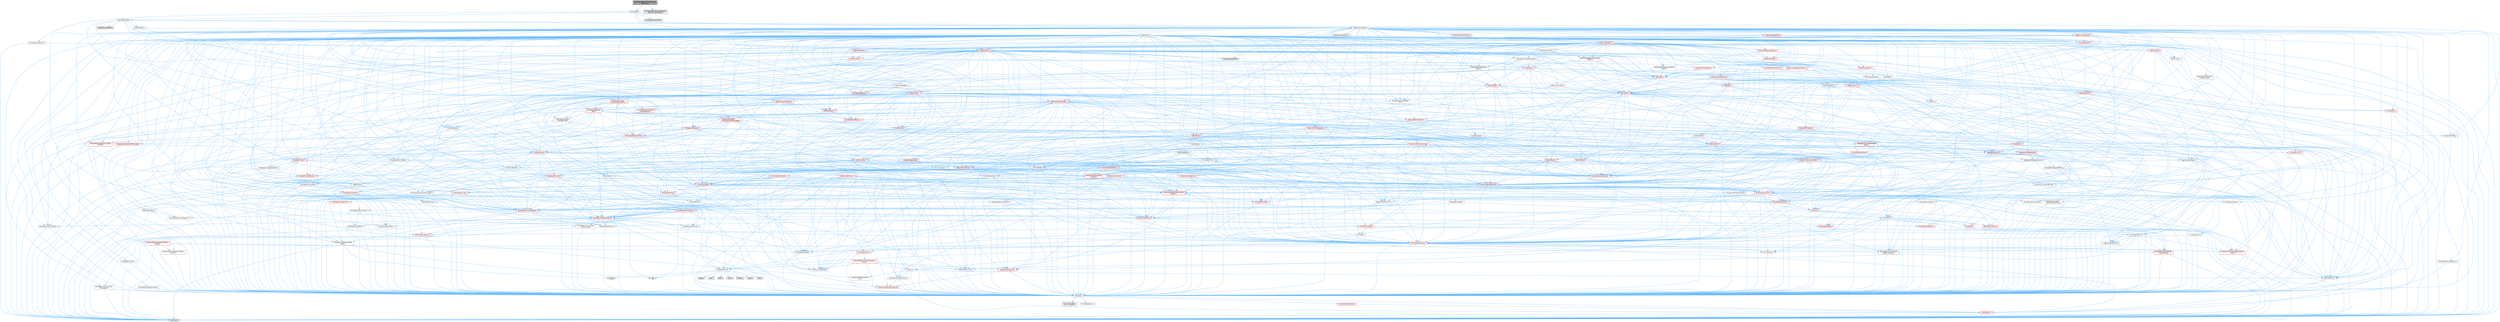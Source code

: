 digraph "GameplayEffectAttributeCaptureDefinition.h"
{
 // INTERACTIVE_SVG=YES
 // LATEX_PDF_SIZE
  bgcolor="transparent";
  edge [fontname=Helvetica,fontsize=10,labelfontname=Helvetica,labelfontsize=10];
  node [fontname=Helvetica,fontsize=10,shape=box,height=0.2,width=0.4];
  Node1 [id="Node000001",label="GameplayEffectAttributeCapture\lDefinition.h",height=0.2,width=0.4,color="gray40", fillcolor="grey60", style="filled", fontcolor="black",tooltip=" "];
  Node1 -> Node2 [id="edge1_Node000001_Node000002",color="steelblue1",style="solid",tooltip=" "];
  Node2 [id="Node000002",label="AttributeSet.h",height=0.2,width=0.4,color="grey40", fillcolor="white", style="filled",URL="$da/d01/AttributeSet_8h.html",tooltip=" "];
  Node2 -> Node3 [id="edge2_Node000002_Node000003",color="steelblue1",style="solid",tooltip=" "];
  Node3 [id="Node000003",label="CoreMinimal.h",height=0.2,width=0.4,color="grey40", fillcolor="white", style="filled",URL="$d7/d67/CoreMinimal_8h.html",tooltip=" "];
  Node3 -> Node4 [id="edge3_Node000003_Node000004",color="steelblue1",style="solid",tooltip=" "];
  Node4 [id="Node000004",label="CoreTypes.h",height=0.2,width=0.4,color="grey40", fillcolor="white", style="filled",URL="$dc/dec/CoreTypes_8h.html",tooltip=" "];
  Node4 -> Node5 [id="edge4_Node000004_Node000005",color="steelblue1",style="solid",tooltip=" "];
  Node5 [id="Node000005",label="HAL/Platform.h",height=0.2,width=0.4,color="red", fillcolor="#FFF0F0", style="filled",URL="$d9/dd0/Platform_8h.html",tooltip=" "];
  Node5 -> Node8 [id="edge5_Node000005_Node000008",color="steelblue1",style="solid",tooltip=" "];
  Node8 [id="Node000008",label="type_traits",height=0.2,width=0.4,color="grey60", fillcolor="#E0E0E0", style="filled",tooltip=" "];
  Node4 -> Node15 [id="edge6_Node000004_Node000015",color="steelblue1",style="solid",tooltip=" "];
  Node15 [id="Node000015",label="ProfilingDebugging\l/UMemoryDefines.h",height=0.2,width=0.4,color="grey40", fillcolor="white", style="filled",URL="$d2/da2/UMemoryDefines_8h.html",tooltip=" "];
  Node4 -> Node16 [id="edge7_Node000004_Node000016",color="steelblue1",style="solid",tooltip=" "];
  Node16 [id="Node000016",label="Misc/CoreMiscDefines.h",height=0.2,width=0.4,color="red", fillcolor="#FFF0F0", style="filled",URL="$da/d38/CoreMiscDefines_8h.html",tooltip=" "];
  Node16 -> Node5 [id="edge8_Node000016_Node000005",color="steelblue1",style="solid",tooltip=" "];
  Node4 -> Node17 [id="edge9_Node000004_Node000017",color="steelblue1",style="solid",tooltip=" "];
  Node17 [id="Node000017",label="Misc/CoreDefines.h",height=0.2,width=0.4,color="grey40", fillcolor="white", style="filled",URL="$d3/dd2/CoreDefines_8h.html",tooltip=" "];
  Node3 -> Node18 [id="edge10_Node000003_Node000018",color="steelblue1",style="solid",tooltip=" "];
  Node18 [id="Node000018",label="CoreFwd.h",height=0.2,width=0.4,color="grey40", fillcolor="white", style="filled",URL="$d1/d1e/CoreFwd_8h.html",tooltip=" "];
  Node18 -> Node4 [id="edge11_Node000018_Node000004",color="steelblue1",style="solid",tooltip=" "];
  Node18 -> Node19 [id="edge12_Node000018_Node000019",color="steelblue1",style="solid",tooltip=" "];
  Node19 [id="Node000019",label="Containers/ContainersFwd.h",height=0.2,width=0.4,color="grey40", fillcolor="white", style="filled",URL="$d4/d0a/ContainersFwd_8h.html",tooltip=" "];
  Node19 -> Node5 [id="edge13_Node000019_Node000005",color="steelblue1",style="solid",tooltip=" "];
  Node19 -> Node4 [id="edge14_Node000019_Node000004",color="steelblue1",style="solid",tooltip=" "];
  Node19 -> Node20 [id="edge15_Node000019_Node000020",color="steelblue1",style="solid",tooltip=" "];
  Node20 [id="Node000020",label="Traits/IsContiguousContainer.h",height=0.2,width=0.4,color="red", fillcolor="#FFF0F0", style="filled",URL="$d5/d3c/IsContiguousContainer_8h.html",tooltip=" "];
  Node20 -> Node4 [id="edge16_Node000020_Node000004",color="steelblue1",style="solid",tooltip=" "];
  Node18 -> Node23 [id="edge17_Node000018_Node000023",color="steelblue1",style="solid",tooltip=" "];
  Node23 [id="Node000023",label="Math/MathFwd.h",height=0.2,width=0.4,color="grey40", fillcolor="white", style="filled",URL="$d2/d10/MathFwd_8h.html",tooltip=" "];
  Node23 -> Node5 [id="edge18_Node000023_Node000005",color="steelblue1",style="solid",tooltip=" "];
  Node18 -> Node24 [id="edge19_Node000018_Node000024",color="steelblue1",style="solid",tooltip=" "];
  Node24 [id="Node000024",label="UObject/UObjectHierarchy\lFwd.h",height=0.2,width=0.4,color="grey40", fillcolor="white", style="filled",URL="$d3/d13/UObjectHierarchyFwd_8h.html",tooltip=" "];
  Node3 -> Node24 [id="edge20_Node000003_Node000024",color="steelblue1",style="solid",tooltip=" "];
  Node3 -> Node19 [id="edge21_Node000003_Node000019",color="steelblue1",style="solid",tooltip=" "];
  Node3 -> Node25 [id="edge22_Node000003_Node000025",color="steelblue1",style="solid",tooltip=" "];
  Node25 [id="Node000025",label="Misc/VarArgs.h",height=0.2,width=0.4,color="grey40", fillcolor="white", style="filled",URL="$d5/d6f/VarArgs_8h.html",tooltip=" "];
  Node25 -> Node4 [id="edge23_Node000025_Node000004",color="steelblue1",style="solid",tooltip=" "];
  Node3 -> Node26 [id="edge24_Node000003_Node000026",color="steelblue1",style="solid",tooltip=" "];
  Node26 [id="Node000026",label="Logging/LogVerbosity.h",height=0.2,width=0.4,color="grey40", fillcolor="white", style="filled",URL="$d2/d8f/LogVerbosity_8h.html",tooltip=" "];
  Node26 -> Node4 [id="edge25_Node000026_Node000004",color="steelblue1",style="solid",tooltip=" "];
  Node3 -> Node27 [id="edge26_Node000003_Node000027",color="steelblue1",style="solid",tooltip=" "];
  Node27 [id="Node000027",label="Misc/OutputDevice.h",height=0.2,width=0.4,color="grey40", fillcolor="white", style="filled",URL="$d7/d32/OutputDevice_8h.html",tooltip=" "];
  Node27 -> Node18 [id="edge27_Node000027_Node000018",color="steelblue1",style="solid",tooltip=" "];
  Node27 -> Node4 [id="edge28_Node000027_Node000004",color="steelblue1",style="solid",tooltip=" "];
  Node27 -> Node26 [id="edge29_Node000027_Node000026",color="steelblue1",style="solid",tooltip=" "];
  Node27 -> Node25 [id="edge30_Node000027_Node000025",color="steelblue1",style="solid",tooltip=" "];
  Node27 -> Node28 [id="edge31_Node000027_Node000028",color="steelblue1",style="solid",tooltip=" "];
  Node28 [id="Node000028",label="Templates/IsArrayOrRefOf\lTypeByPredicate.h",height=0.2,width=0.4,color="grey40", fillcolor="white", style="filled",URL="$d6/da1/IsArrayOrRefOfTypeByPredicate_8h.html",tooltip=" "];
  Node28 -> Node4 [id="edge32_Node000028_Node000004",color="steelblue1",style="solid",tooltip=" "];
  Node27 -> Node29 [id="edge33_Node000027_Node000029",color="steelblue1",style="solid",tooltip=" "];
  Node29 [id="Node000029",label="Templates/IsValidVariadic\lFunctionArg.h",height=0.2,width=0.4,color="red", fillcolor="#FFF0F0", style="filled",URL="$d0/dc8/IsValidVariadicFunctionArg_8h.html",tooltip=" "];
  Node29 -> Node4 [id="edge34_Node000029_Node000004",color="steelblue1",style="solid",tooltip=" "];
  Node29 -> Node8 [id="edge35_Node000029_Node000008",color="steelblue1",style="solid",tooltip=" "];
  Node27 -> Node31 [id="edge36_Node000027_Node000031",color="steelblue1",style="solid",tooltip=" "];
  Node31 [id="Node000031",label="Traits/IsCharEncodingCompatible\lWith.h",height=0.2,width=0.4,color="red", fillcolor="#FFF0F0", style="filled",URL="$df/dd1/IsCharEncodingCompatibleWith_8h.html",tooltip=" "];
  Node31 -> Node8 [id="edge37_Node000031_Node000008",color="steelblue1",style="solid",tooltip=" "];
  Node3 -> Node33 [id="edge38_Node000003_Node000033",color="steelblue1",style="solid",tooltip=" "];
  Node33 [id="Node000033",label="HAL/PlatformCrt.h",height=0.2,width=0.4,color="grey40", fillcolor="white", style="filled",URL="$d8/d75/PlatformCrt_8h.html",tooltip=" "];
  Node33 -> Node34 [id="edge39_Node000033_Node000034",color="steelblue1",style="solid",tooltip=" "];
  Node34 [id="Node000034",label="new",height=0.2,width=0.4,color="grey60", fillcolor="#E0E0E0", style="filled",tooltip=" "];
  Node33 -> Node35 [id="edge40_Node000033_Node000035",color="steelblue1",style="solid",tooltip=" "];
  Node35 [id="Node000035",label="wchar.h",height=0.2,width=0.4,color="grey60", fillcolor="#E0E0E0", style="filled",tooltip=" "];
  Node33 -> Node36 [id="edge41_Node000033_Node000036",color="steelblue1",style="solid",tooltip=" "];
  Node36 [id="Node000036",label="stddef.h",height=0.2,width=0.4,color="grey60", fillcolor="#E0E0E0", style="filled",tooltip=" "];
  Node33 -> Node37 [id="edge42_Node000033_Node000037",color="steelblue1",style="solid",tooltip=" "];
  Node37 [id="Node000037",label="stdlib.h",height=0.2,width=0.4,color="grey60", fillcolor="#E0E0E0", style="filled",tooltip=" "];
  Node33 -> Node38 [id="edge43_Node000033_Node000038",color="steelblue1",style="solid",tooltip=" "];
  Node38 [id="Node000038",label="stdio.h",height=0.2,width=0.4,color="grey60", fillcolor="#E0E0E0", style="filled",tooltip=" "];
  Node33 -> Node39 [id="edge44_Node000033_Node000039",color="steelblue1",style="solid",tooltip=" "];
  Node39 [id="Node000039",label="stdarg.h",height=0.2,width=0.4,color="grey60", fillcolor="#E0E0E0", style="filled",tooltip=" "];
  Node33 -> Node40 [id="edge45_Node000033_Node000040",color="steelblue1",style="solid",tooltip=" "];
  Node40 [id="Node000040",label="math.h",height=0.2,width=0.4,color="grey60", fillcolor="#E0E0E0", style="filled",tooltip=" "];
  Node33 -> Node41 [id="edge46_Node000033_Node000041",color="steelblue1",style="solid",tooltip=" "];
  Node41 [id="Node000041",label="float.h",height=0.2,width=0.4,color="grey60", fillcolor="#E0E0E0", style="filled",tooltip=" "];
  Node33 -> Node42 [id="edge47_Node000033_Node000042",color="steelblue1",style="solid",tooltip=" "];
  Node42 [id="Node000042",label="string.h",height=0.2,width=0.4,color="grey60", fillcolor="#E0E0E0", style="filled",tooltip=" "];
  Node3 -> Node43 [id="edge48_Node000003_Node000043",color="steelblue1",style="solid",tooltip=" "];
  Node43 [id="Node000043",label="HAL/PlatformMisc.h",height=0.2,width=0.4,color="red", fillcolor="#FFF0F0", style="filled",URL="$d0/df5/PlatformMisc_8h.html",tooltip=" "];
  Node43 -> Node4 [id="edge49_Node000043_Node000004",color="steelblue1",style="solid",tooltip=" "];
  Node43 -> Node44 [id="edge50_Node000043_Node000044",color="steelblue1",style="solid",tooltip=" "];
  Node44 [id="Node000044",label="GenericPlatform/GenericPlatform\lMisc.h",height=0.2,width=0.4,color="red", fillcolor="#FFF0F0", style="filled",URL="$db/d9a/GenericPlatformMisc_8h.html",tooltip=" "];
  Node44 -> Node45 [id="edge51_Node000044_Node000045",color="steelblue1",style="solid",tooltip=" "];
  Node45 [id="Node000045",label="Containers/StringFwd.h",height=0.2,width=0.4,color="red", fillcolor="#FFF0F0", style="filled",URL="$df/d37/StringFwd_8h.html",tooltip=" "];
  Node45 -> Node4 [id="edge52_Node000045_Node000004",color="steelblue1",style="solid",tooltip=" "];
  Node45 -> Node20 [id="edge53_Node000045_Node000020",color="steelblue1",style="solid",tooltip=" "];
  Node44 -> Node18 [id="edge54_Node000044_Node000018",color="steelblue1",style="solid",tooltip=" "];
  Node44 -> Node4 [id="edge55_Node000044_Node000004",color="steelblue1",style="solid",tooltip=" "];
  Node44 -> Node33 [id="edge56_Node000044_Node000033",color="steelblue1",style="solid",tooltip=" "];
  Node44 -> Node48 [id="edge57_Node000044_Node000048",color="steelblue1",style="solid",tooltip=" "];
  Node48 [id="Node000048",label="Math/NumericLimits.h",height=0.2,width=0.4,color="grey40", fillcolor="white", style="filled",URL="$df/d1b/NumericLimits_8h.html",tooltip=" "];
  Node48 -> Node4 [id="edge58_Node000048_Node000004",color="steelblue1",style="solid",tooltip=" "];
  Node44 -> Node50 [id="edge59_Node000044_Node000050",color="steelblue1",style="solid",tooltip=" "];
  Node50 [id="Node000050",label="Misc/EnumClassFlags.h",height=0.2,width=0.4,color="grey40", fillcolor="white", style="filled",URL="$d8/de7/EnumClassFlags_8h.html",tooltip=" "];
  Node3 -> Node62 [id="edge60_Node000003_Node000062",color="steelblue1",style="solid",tooltip=" "];
  Node62 [id="Node000062",label="Misc/AssertionMacros.h",height=0.2,width=0.4,color="red", fillcolor="#FFF0F0", style="filled",URL="$d0/dfa/AssertionMacros_8h.html",tooltip=" "];
  Node62 -> Node4 [id="edge61_Node000062_Node000004",color="steelblue1",style="solid",tooltip=" "];
  Node62 -> Node5 [id="edge62_Node000062_Node000005",color="steelblue1",style="solid",tooltip=" "];
  Node62 -> Node43 [id="edge63_Node000062_Node000043",color="steelblue1",style="solid",tooltip=" "];
  Node62 -> Node63 [id="edge64_Node000062_Node000063",color="steelblue1",style="solid",tooltip=" "];
  Node63 [id="Node000063",label="Templates/EnableIf.h",height=0.2,width=0.4,color="grey40", fillcolor="white", style="filled",URL="$d7/d60/EnableIf_8h.html",tooltip=" "];
  Node63 -> Node4 [id="edge65_Node000063_Node000004",color="steelblue1",style="solid",tooltip=" "];
  Node62 -> Node28 [id="edge66_Node000062_Node000028",color="steelblue1",style="solid",tooltip=" "];
  Node62 -> Node29 [id="edge67_Node000062_Node000029",color="steelblue1",style="solid",tooltip=" "];
  Node62 -> Node31 [id="edge68_Node000062_Node000031",color="steelblue1",style="solid",tooltip=" "];
  Node62 -> Node25 [id="edge69_Node000062_Node000025",color="steelblue1",style="solid",tooltip=" "];
  Node3 -> Node71 [id="edge70_Node000003_Node000071",color="steelblue1",style="solid",tooltip=" "];
  Node71 [id="Node000071",label="Templates/IsPointer.h",height=0.2,width=0.4,color="grey40", fillcolor="white", style="filled",URL="$d7/d05/IsPointer_8h.html",tooltip=" "];
  Node71 -> Node4 [id="edge71_Node000071_Node000004",color="steelblue1",style="solid",tooltip=" "];
  Node3 -> Node72 [id="edge72_Node000003_Node000072",color="steelblue1",style="solid",tooltip=" "];
  Node72 [id="Node000072",label="HAL/PlatformMemory.h",height=0.2,width=0.4,color="red", fillcolor="#FFF0F0", style="filled",URL="$de/d68/PlatformMemory_8h.html",tooltip=" "];
  Node72 -> Node4 [id="edge73_Node000072_Node000004",color="steelblue1",style="solid",tooltip=" "];
  Node3 -> Node55 [id="edge74_Node000003_Node000055",color="steelblue1",style="solid",tooltip=" "];
  Node55 [id="Node000055",label="HAL/PlatformAtomics.h",height=0.2,width=0.4,color="red", fillcolor="#FFF0F0", style="filled",URL="$d3/d36/PlatformAtomics_8h.html",tooltip=" "];
  Node55 -> Node4 [id="edge75_Node000055_Node000004",color="steelblue1",style="solid",tooltip=" "];
  Node3 -> Node77 [id="edge76_Node000003_Node000077",color="steelblue1",style="solid",tooltip=" "];
  Node77 [id="Node000077",label="Misc/Exec.h",height=0.2,width=0.4,color="grey40", fillcolor="white", style="filled",URL="$de/ddb/Exec_8h.html",tooltip=" "];
  Node77 -> Node4 [id="edge77_Node000077_Node000004",color="steelblue1",style="solid",tooltip=" "];
  Node77 -> Node62 [id="edge78_Node000077_Node000062",color="steelblue1",style="solid",tooltip=" "];
  Node3 -> Node78 [id="edge79_Node000003_Node000078",color="steelblue1",style="solid",tooltip=" "];
  Node78 [id="Node000078",label="HAL/MemoryBase.h",height=0.2,width=0.4,color="red", fillcolor="#FFF0F0", style="filled",URL="$d6/d9f/MemoryBase_8h.html",tooltip=" "];
  Node78 -> Node4 [id="edge80_Node000078_Node000004",color="steelblue1",style="solid",tooltip=" "];
  Node78 -> Node55 [id="edge81_Node000078_Node000055",color="steelblue1",style="solid",tooltip=" "];
  Node78 -> Node33 [id="edge82_Node000078_Node000033",color="steelblue1",style="solid",tooltip=" "];
  Node78 -> Node77 [id="edge83_Node000078_Node000077",color="steelblue1",style="solid",tooltip=" "];
  Node78 -> Node27 [id="edge84_Node000078_Node000027",color="steelblue1",style="solid",tooltip=" "];
  Node3 -> Node88 [id="edge85_Node000003_Node000088",color="steelblue1",style="solid",tooltip=" "];
  Node88 [id="Node000088",label="HAL/UnrealMemory.h",height=0.2,width=0.4,color="red", fillcolor="#FFF0F0", style="filled",URL="$d9/d96/UnrealMemory_8h.html",tooltip=" "];
  Node88 -> Node4 [id="edge86_Node000088_Node000004",color="steelblue1",style="solid",tooltip=" "];
  Node88 -> Node78 [id="edge87_Node000088_Node000078",color="steelblue1",style="solid",tooltip=" "];
  Node88 -> Node72 [id="edge88_Node000088_Node000072",color="steelblue1",style="solid",tooltip=" "];
  Node88 -> Node71 [id="edge89_Node000088_Node000071",color="steelblue1",style="solid",tooltip=" "];
  Node3 -> Node90 [id="edge90_Node000003_Node000090",color="steelblue1",style="solid",tooltip=" "];
  Node90 [id="Node000090",label="Templates/IsArithmetic.h",height=0.2,width=0.4,color="grey40", fillcolor="white", style="filled",URL="$d2/d5d/IsArithmetic_8h.html",tooltip=" "];
  Node90 -> Node4 [id="edge91_Node000090_Node000004",color="steelblue1",style="solid",tooltip=" "];
  Node3 -> Node84 [id="edge92_Node000003_Node000084",color="steelblue1",style="solid",tooltip=" "];
  Node84 [id="Node000084",label="Templates/AndOrNot.h",height=0.2,width=0.4,color="grey40", fillcolor="white", style="filled",URL="$db/d0a/AndOrNot_8h.html",tooltip=" "];
  Node84 -> Node4 [id="edge93_Node000084_Node000004",color="steelblue1",style="solid",tooltip=" "];
  Node3 -> Node91 [id="edge94_Node000003_Node000091",color="steelblue1",style="solid",tooltip=" "];
  Node91 [id="Node000091",label="Templates/IsPODType.h",height=0.2,width=0.4,color="grey40", fillcolor="white", style="filled",URL="$d7/db1/IsPODType_8h.html",tooltip=" "];
  Node91 -> Node4 [id="edge95_Node000091_Node000004",color="steelblue1",style="solid",tooltip=" "];
  Node3 -> Node92 [id="edge96_Node000003_Node000092",color="steelblue1",style="solid",tooltip=" "];
  Node92 [id="Node000092",label="Templates/IsUECoreType.h",height=0.2,width=0.4,color="grey40", fillcolor="white", style="filled",URL="$d1/db8/IsUECoreType_8h.html",tooltip=" "];
  Node92 -> Node4 [id="edge97_Node000092_Node000004",color="steelblue1",style="solid",tooltip=" "];
  Node92 -> Node8 [id="edge98_Node000092_Node000008",color="steelblue1",style="solid",tooltip=" "];
  Node3 -> Node85 [id="edge99_Node000003_Node000085",color="steelblue1",style="solid",tooltip=" "];
  Node85 [id="Node000085",label="Templates/IsTriviallyCopy\lConstructible.h",height=0.2,width=0.4,color="grey40", fillcolor="white", style="filled",URL="$d3/d78/IsTriviallyCopyConstructible_8h.html",tooltip=" "];
  Node85 -> Node4 [id="edge100_Node000085_Node000004",color="steelblue1",style="solid",tooltip=" "];
  Node85 -> Node8 [id="edge101_Node000085_Node000008",color="steelblue1",style="solid",tooltip=" "];
  Node3 -> Node93 [id="edge102_Node000003_Node000093",color="steelblue1",style="solid",tooltip=" "];
  Node93 [id="Node000093",label="Templates/UnrealTypeTraits.h",height=0.2,width=0.4,color="red", fillcolor="#FFF0F0", style="filled",URL="$d2/d2d/UnrealTypeTraits_8h.html",tooltip=" "];
  Node93 -> Node4 [id="edge103_Node000093_Node000004",color="steelblue1",style="solid",tooltip=" "];
  Node93 -> Node71 [id="edge104_Node000093_Node000071",color="steelblue1",style="solid",tooltip=" "];
  Node93 -> Node62 [id="edge105_Node000093_Node000062",color="steelblue1",style="solid",tooltip=" "];
  Node93 -> Node84 [id="edge106_Node000093_Node000084",color="steelblue1",style="solid",tooltip=" "];
  Node93 -> Node63 [id="edge107_Node000093_Node000063",color="steelblue1",style="solid",tooltip=" "];
  Node93 -> Node90 [id="edge108_Node000093_Node000090",color="steelblue1",style="solid",tooltip=" "];
  Node93 -> Node94 [id="edge109_Node000093_Node000094",color="steelblue1",style="solid",tooltip=" "];
  Node94 [id="Node000094",label="Templates/Models.h",height=0.2,width=0.4,color="red", fillcolor="#FFF0F0", style="filled",URL="$d3/d0c/Models_8h.html",tooltip=" "];
  Node93 -> Node91 [id="edge110_Node000093_Node000091",color="steelblue1",style="solid",tooltip=" "];
  Node93 -> Node92 [id="edge111_Node000093_Node000092",color="steelblue1",style="solid",tooltip=" "];
  Node93 -> Node85 [id="edge112_Node000093_Node000085",color="steelblue1",style="solid",tooltip=" "];
  Node3 -> Node63 [id="edge113_Node000003_Node000063",color="steelblue1",style="solid",tooltip=" "];
  Node3 -> Node95 [id="edge114_Node000003_Node000095",color="steelblue1",style="solid",tooltip=" "];
  Node95 [id="Node000095",label="Templates/RemoveReference.h",height=0.2,width=0.4,color="grey40", fillcolor="white", style="filled",URL="$da/dbe/RemoveReference_8h.html",tooltip=" "];
  Node95 -> Node4 [id="edge115_Node000095_Node000004",color="steelblue1",style="solid",tooltip=" "];
  Node3 -> Node96 [id="edge116_Node000003_Node000096",color="steelblue1",style="solid",tooltip=" "];
  Node96 [id="Node000096",label="Templates/IntegralConstant.h",height=0.2,width=0.4,color="grey40", fillcolor="white", style="filled",URL="$db/d1b/IntegralConstant_8h.html",tooltip=" "];
  Node96 -> Node4 [id="edge117_Node000096_Node000004",color="steelblue1",style="solid",tooltip=" "];
  Node3 -> Node97 [id="edge118_Node000003_Node000097",color="steelblue1",style="solid",tooltip=" "];
  Node97 [id="Node000097",label="Templates/IsClass.h",height=0.2,width=0.4,color="grey40", fillcolor="white", style="filled",URL="$db/dcb/IsClass_8h.html",tooltip=" "];
  Node97 -> Node4 [id="edge119_Node000097_Node000004",color="steelblue1",style="solid",tooltip=" "];
  Node3 -> Node98 [id="edge120_Node000003_Node000098",color="steelblue1",style="solid",tooltip=" "];
  Node98 [id="Node000098",label="Templates/TypeCompatible\lBytes.h",height=0.2,width=0.4,color="grey40", fillcolor="white", style="filled",URL="$df/d0a/TypeCompatibleBytes_8h.html",tooltip=" "];
  Node98 -> Node4 [id="edge121_Node000098_Node000004",color="steelblue1",style="solid",tooltip=" "];
  Node98 -> Node42 [id="edge122_Node000098_Node000042",color="steelblue1",style="solid",tooltip=" "];
  Node98 -> Node34 [id="edge123_Node000098_Node000034",color="steelblue1",style="solid",tooltip=" "];
  Node98 -> Node8 [id="edge124_Node000098_Node000008",color="steelblue1",style="solid",tooltip=" "];
  Node3 -> Node20 [id="edge125_Node000003_Node000020",color="steelblue1",style="solid",tooltip=" "];
  Node3 -> Node99 [id="edge126_Node000003_Node000099",color="steelblue1",style="solid",tooltip=" "];
  Node99 [id="Node000099",label="Templates/UnrealTemplate.h",height=0.2,width=0.4,color="red", fillcolor="#FFF0F0", style="filled",URL="$d4/d24/UnrealTemplate_8h.html",tooltip=" "];
  Node99 -> Node4 [id="edge127_Node000099_Node000004",color="steelblue1",style="solid",tooltip=" "];
  Node99 -> Node71 [id="edge128_Node000099_Node000071",color="steelblue1",style="solid",tooltip=" "];
  Node99 -> Node88 [id="edge129_Node000099_Node000088",color="steelblue1",style="solid",tooltip=" "];
  Node99 -> Node93 [id="edge130_Node000099_Node000093",color="steelblue1",style="solid",tooltip=" "];
  Node99 -> Node95 [id="edge131_Node000099_Node000095",color="steelblue1",style="solid",tooltip=" "];
  Node99 -> Node98 [id="edge132_Node000099_Node000098",color="steelblue1",style="solid",tooltip=" "];
  Node99 -> Node20 [id="edge133_Node000099_Node000020",color="steelblue1",style="solid",tooltip=" "];
  Node99 -> Node8 [id="edge134_Node000099_Node000008",color="steelblue1",style="solid",tooltip=" "];
  Node3 -> Node48 [id="edge135_Node000003_Node000048",color="steelblue1",style="solid",tooltip=" "];
  Node3 -> Node103 [id="edge136_Node000003_Node000103",color="steelblue1",style="solid",tooltip=" "];
  Node103 [id="Node000103",label="HAL/PlatformMath.h",height=0.2,width=0.4,color="red", fillcolor="#FFF0F0", style="filled",URL="$dc/d53/PlatformMath_8h.html",tooltip=" "];
  Node103 -> Node4 [id="edge137_Node000103_Node000004",color="steelblue1",style="solid",tooltip=" "];
  Node3 -> Node86 [id="edge138_Node000003_Node000086",color="steelblue1",style="solid",tooltip=" "];
  Node86 [id="Node000086",label="Templates/IsTriviallyCopy\lAssignable.h",height=0.2,width=0.4,color="grey40", fillcolor="white", style="filled",URL="$d2/df2/IsTriviallyCopyAssignable_8h.html",tooltip=" "];
  Node86 -> Node4 [id="edge139_Node000086_Node000004",color="steelblue1",style="solid",tooltip=" "];
  Node86 -> Node8 [id="edge140_Node000086_Node000008",color="steelblue1",style="solid",tooltip=" "];
  Node3 -> Node111 [id="edge141_Node000003_Node000111",color="steelblue1",style="solid",tooltip=" "];
  Node111 [id="Node000111",label="Templates/MemoryOps.h",height=0.2,width=0.4,color="red", fillcolor="#FFF0F0", style="filled",URL="$db/dea/MemoryOps_8h.html",tooltip=" "];
  Node111 -> Node4 [id="edge142_Node000111_Node000004",color="steelblue1",style="solid",tooltip=" "];
  Node111 -> Node88 [id="edge143_Node000111_Node000088",color="steelblue1",style="solid",tooltip=" "];
  Node111 -> Node86 [id="edge144_Node000111_Node000086",color="steelblue1",style="solid",tooltip=" "];
  Node111 -> Node85 [id="edge145_Node000111_Node000085",color="steelblue1",style="solid",tooltip=" "];
  Node111 -> Node93 [id="edge146_Node000111_Node000093",color="steelblue1",style="solid",tooltip=" "];
  Node111 -> Node34 [id="edge147_Node000111_Node000034",color="steelblue1",style="solid",tooltip=" "];
  Node111 -> Node8 [id="edge148_Node000111_Node000008",color="steelblue1",style="solid",tooltip=" "];
  Node3 -> Node112 [id="edge149_Node000003_Node000112",color="steelblue1",style="solid",tooltip=" "];
  Node112 [id="Node000112",label="Containers/ContainerAllocation\lPolicies.h",height=0.2,width=0.4,color="red", fillcolor="#FFF0F0", style="filled",URL="$d7/dff/ContainerAllocationPolicies_8h.html",tooltip=" "];
  Node112 -> Node4 [id="edge150_Node000112_Node000004",color="steelblue1",style="solid",tooltip=" "];
  Node112 -> Node112 [id="edge151_Node000112_Node000112",color="steelblue1",style="solid",tooltip=" "];
  Node112 -> Node103 [id="edge152_Node000112_Node000103",color="steelblue1",style="solid",tooltip=" "];
  Node112 -> Node88 [id="edge153_Node000112_Node000088",color="steelblue1",style="solid",tooltip=" "];
  Node112 -> Node48 [id="edge154_Node000112_Node000048",color="steelblue1",style="solid",tooltip=" "];
  Node112 -> Node62 [id="edge155_Node000112_Node000062",color="steelblue1",style="solid",tooltip=" "];
  Node112 -> Node111 [id="edge156_Node000112_Node000111",color="steelblue1",style="solid",tooltip=" "];
  Node112 -> Node98 [id="edge157_Node000112_Node000098",color="steelblue1",style="solid",tooltip=" "];
  Node112 -> Node8 [id="edge158_Node000112_Node000008",color="steelblue1",style="solid",tooltip=" "];
  Node3 -> Node115 [id="edge159_Node000003_Node000115",color="steelblue1",style="solid",tooltip=" "];
  Node115 [id="Node000115",label="Templates/IsEnumClass.h",height=0.2,width=0.4,color="grey40", fillcolor="white", style="filled",URL="$d7/d15/IsEnumClass_8h.html",tooltip=" "];
  Node115 -> Node4 [id="edge160_Node000115_Node000004",color="steelblue1",style="solid",tooltip=" "];
  Node115 -> Node84 [id="edge161_Node000115_Node000084",color="steelblue1",style="solid",tooltip=" "];
  Node3 -> Node116 [id="edge162_Node000003_Node000116",color="steelblue1",style="solid",tooltip=" "];
  Node116 [id="Node000116",label="HAL/PlatformProperties.h",height=0.2,width=0.4,color="red", fillcolor="#FFF0F0", style="filled",URL="$d9/db0/PlatformProperties_8h.html",tooltip=" "];
  Node116 -> Node4 [id="edge163_Node000116_Node000004",color="steelblue1",style="solid",tooltip=" "];
  Node3 -> Node119 [id="edge164_Node000003_Node000119",color="steelblue1",style="solid",tooltip=" "];
  Node119 [id="Node000119",label="Misc/EngineVersionBase.h",height=0.2,width=0.4,color="grey40", fillcolor="white", style="filled",URL="$d5/d2b/EngineVersionBase_8h.html",tooltip=" "];
  Node119 -> Node4 [id="edge165_Node000119_Node000004",color="steelblue1",style="solid",tooltip=" "];
  Node3 -> Node120 [id="edge166_Node000003_Node000120",color="steelblue1",style="solid",tooltip=" "];
  Node120 [id="Node000120",label="Internationalization\l/TextNamespaceFwd.h",height=0.2,width=0.4,color="grey40", fillcolor="white", style="filled",URL="$d8/d97/TextNamespaceFwd_8h.html",tooltip=" "];
  Node120 -> Node4 [id="edge167_Node000120_Node000004",color="steelblue1",style="solid",tooltip=" "];
  Node3 -> Node121 [id="edge168_Node000003_Node000121",color="steelblue1",style="solid",tooltip=" "];
  Node121 [id="Node000121",label="Serialization/Archive.h",height=0.2,width=0.4,color="red", fillcolor="#FFF0F0", style="filled",URL="$d7/d3b/Archive_8h.html",tooltip=" "];
  Node121 -> Node18 [id="edge169_Node000121_Node000018",color="steelblue1",style="solid",tooltip=" "];
  Node121 -> Node4 [id="edge170_Node000121_Node000004",color="steelblue1",style="solid",tooltip=" "];
  Node121 -> Node116 [id="edge171_Node000121_Node000116",color="steelblue1",style="solid",tooltip=" "];
  Node121 -> Node120 [id="edge172_Node000121_Node000120",color="steelblue1",style="solid",tooltip=" "];
  Node121 -> Node23 [id="edge173_Node000121_Node000023",color="steelblue1",style="solid",tooltip=" "];
  Node121 -> Node62 [id="edge174_Node000121_Node000062",color="steelblue1",style="solid",tooltip=" "];
  Node121 -> Node119 [id="edge175_Node000121_Node000119",color="steelblue1",style="solid",tooltip=" "];
  Node121 -> Node25 [id="edge176_Node000121_Node000025",color="steelblue1",style="solid",tooltip=" "];
  Node121 -> Node63 [id="edge177_Node000121_Node000063",color="steelblue1",style="solid",tooltip=" "];
  Node121 -> Node28 [id="edge178_Node000121_Node000028",color="steelblue1",style="solid",tooltip=" "];
  Node121 -> Node115 [id="edge179_Node000121_Node000115",color="steelblue1",style="solid",tooltip=" "];
  Node121 -> Node108 [id="edge180_Node000121_Node000108",color="steelblue1",style="solid",tooltip=" "];
  Node108 [id="Node000108",label="Templates/IsSigned.h",height=0.2,width=0.4,color="grey40", fillcolor="white", style="filled",URL="$d8/dd8/IsSigned_8h.html",tooltip=" "];
  Node108 -> Node4 [id="edge181_Node000108_Node000004",color="steelblue1",style="solid",tooltip=" "];
  Node121 -> Node29 [id="edge182_Node000121_Node000029",color="steelblue1",style="solid",tooltip=" "];
  Node121 -> Node99 [id="edge183_Node000121_Node000099",color="steelblue1",style="solid",tooltip=" "];
  Node121 -> Node31 [id="edge184_Node000121_Node000031",color="steelblue1",style="solid",tooltip=" "];
  Node121 -> Node124 [id="edge185_Node000121_Node000124",color="steelblue1",style="solid",tooltip=" "];
  Node124 [id="Node000124",label="UObject/ObjectVersion.h",height=0.2,width=0.4,color="grey40", fillcolor="white", style="filled",URL="$da/d63/ObjectVersion_8h.html",tooltip=" "];
  Node124 -> Node4 [id="edge186_Node000124_Node000004",color="steelblue1",style="solid",tooltip=" "];
  Node3 -> Node125 [id="edge187_Node000003_Node000125",color="steelblue1",style="solid",tooltip=" "];
  Node125 [id="Node000125",label="Templates/Less.h",height=0.2,width=0.4,color="grey40", fillcolor="white", style="filled",URL="$de/dc8/Less_8h.html",tooltip=" "];
  Node125 -> Node4 [id="edge188_Node000125_Node000004",color="steelblue1",style="solid",tooltip=" "];
  Node125 -> Node99 [id="edge189_Node000125_Node000099",color="steelblue1",style="solid",tooltip=" "];
  Node3 -> Node126 [id="edge190_Node000003_Node000126",color="steelblue1",style="solid",tooltip=" "];
  Node126 [id="Node000126",label="Templates/Sorting.h",height=0.2,width=0.4,color="red", fillcolor="#FFF0F0", style="filled",URL="$d3/d9e/Sorting_8h.html",tooltip=" "];
  Node126 -> Node4 [id="edge191_Node000126_Node000004",color="steelblue1",style="solid",tooltip=" "];
  Node126 -> Node103 [id="edge192_Node000126_Node000103",color="steelblue1",style="solid",tooltip=" "];
  Node126 -> Node125 [id="edge193_Node000126_Node000125",color="steelblue1",style="solid",tooltip=" "];
  Node3 -> Node137 [id="edge194_Node000003_Node000137",color="steelblue1",style="solid",tooltip=" "];
  Node137 [id="Node000137",label="Misc/Char.h",height=0.2,width=0.4,color="red", fillcolor="#FFF0F0", style="filled",URL="$d0/d58/Char_8h.html",tooltip=" "];
  Node137 -> Node4 [id="edge195_Node000137_Node000004",color="steelblue1",style="solid",tooltip=" "];
  Node137 -> Node8 [id="edge196_Node000137_Node000008",color="steelblue1",style="solid",tooltip=" "];
  Node3 -> Node140 [id="edge197_Node000003_Node000140",color="steelblue1",style="solid",tooltip=" "];
  Node140 [id="Node000140",label="GenericPlatform/GenericPlatform\lStricmp.h",height=0.2,width=0.4,color="grey40", fillcolor="white", style="filled",URL="$d2/d86/GenericPlatformStricmp_8h.html",tooltip=" "];
  Node140 -> Node4 [id="edge198_Node000140_Node000004",color="steelblue1",style="solid",tooltip=" "];
  Node3 -> Node141 [id="edge199_Node000003_Node000141",color="steelblue1",style="solid",tooltip=" "];
  Node141 [id="Node000141",label="GenericPlatform/GenericPlatform\lString.h",height=0.2,width=0.4,color="red", fillcolor="#FFF0F0", style="filled",URL="$dd/d20/GenericPlatformString_8h.html",tooltip=" "];
  Node141 -> Node4 [id="edge200_Node000141_Node000004",color="steelblue1",style="solid",tooltip=" "];
  Node141 -> Node140 [id="edge201_Node000141_Node000140",color="steelblue1",style="solid",tooltip=" "];
  Node141 -> Node63 [id="edge202_Node000141_Node000063",color="steelblue1",style="solid",tooltip=" "];
  Node141 -> Node31 [id="edge203_Node000141_Node000031",color="steelblue1",style="solid",tooltip=" "];
  Node141 -> Node8 [id="edge204_Node000141_Node000008",color="steelblue1",style="solid",tooltip=" "];
  Node3 -> Node74 [id="edge205_Node000003_Node000074",color="steelblue1",style="solid",tooltip=" "];
  Node74 [id="Node000074",label="HAL/PlatformString.h",height=0.2,width=0.4,color="red", fillcolor="#FFF0F0", style="filled",URL="$db/db5/PlatformString_8h.html",tooltip=" "];
  Node74 -> Node4 [id="edge206_Node000074_Node000004",color="steelblue1",style="solid",tooltip=" "];
  Node3 -> Node144 [id="edge207_Node000003_Node000144",color="steelblue1",style="solid",tooltip=" "];
  Node144 [id="Node000144",label="Misc/CString.h",height=0.2,width=0.4,color="grey40", fillcolor="white", style="filled",URL="$d2/d49/CString_8h.html",tooltip=" "];
  Node144 -> Node4 [id="edge208_Node000144_Node000004",color="steelblue1",style="solid",tooltip=" "];
  Node144 -> Node33 [id="edge209_Node000144_Node000033",color="steelblue1",style="solid",tooltip=" "];
  Node144 -> Node74 [id="edge210_Node000144_Node000074",color="steelblue1",style="solid",tooltip=" "];
  Node144 -> Node62 [id="edge211_Node000144_Node000062",color="steelblue1",style="solid",tooltip=" "];
  Node144 -> Node137 [id="edge212_Node000144_Node000137",color="steelblue1",style="solid",tooltip=" "];
  Node144 -> Node25 [id="edge213_Node000144_Node000025",color="steelblue1",style="solid",tooltip=" "];
  Node144 -> Node28 [id="edge214_Node000144_Node000028",color="steelblue1",style="solid",tooltip=" "];
  Node144 -> Node29 [id="edge215_Node000144_Node000029",color="steelblue1",style="solid",tooltip=" "];
  Node144 -> Node31 [id="edge216_Node000144_Node000031",color="steelblue1",style="solid",tooltip=" "];
  Node3 -> Node145 [id="edge217_Node000003_Node000145",color="steelblue1",style="solid",tooltip=" "];
  Node145 [id="Node000145",label="Misc/Crc.h",height=0.2,width=0.4,color="red", fillcolor="#FFF0F0", style="filled",URL="$d4/dd2/Crc_8h.html",tooltip=" "];
  Node145 -> Node4 [id="edge218_Node000145_Node000004",color="steelblue1",style="solid",tooltip=" "];
  Node145 -> Node74 [id="edge219_Node000145_Node000074",color="steelblue1",style="solid",tooltip=" "];
  Node145 -> Node62 [id="edge220_Node000145_Node000062",color="steelblue1",style="solid",tooltip=" "];
  Node145 -> Node144 [id="edge221_Node000145_Node000144",color="steelblue1",style="solid",tooltip=" "];
  Node145 -> Node137 [id="edge222_Node000145_Node000137",color="steelblue1",style="solid",tooltip=" "];
  Node145 -> Node93 [id="edge223_Node000145_Node000093",color="steelblue1",style="solid",tooltip=" "];
  Node3 -> Node136 [id="edge224_Node000003_Node000136",color="steelblue1",style="solid",tooltip=" "];
  Node136 [id="Node000136",label="Math/UnrealMathUtility.h",height=0.2,width=0.4,color="red", fillcolor="#FFF0F0", style="filled",URL="$db/db8/UnrealMathUtility_8h.html",tooltip=" "];
  Node136 -> Node4 [id="edge225_Node000136_Node000004",color="steelblue1",style="solid",tooltip=" "];
  Node136 -> Node62 [id="edge226_Node000136_Node000062",color="steelblue1",style="solid",tooltip=" "];
  Node136 -> Node103 [id="edge227_Node000136_Node000103",color="steelblue1",style="solid",tooltip=" "];
  Node136 -> Node23 [id="edge228_Node000136_Node000023",color="steelblue1",style="solid",tooltip=" "];
  Node3 -> Node146 [id="edge229_Node000003_Node000146",color="steelblue1",style="solid",tooltip=" "];
  Node146 [id="Node000146",label="Containers/UnrealString.h",height=0.2,width=0.4,color="red", fillcolor="#FFF0F0", style="filled",URL="$d5/dba/UnrealString_8h.html",tooltip=" "];
  Node3 -> Node150 [id="edge230_Node000003_Node000150",color="steelblue1",style="solid",tooltip=" "];
  Node150 [id="Node000150",label="Containers/Array.h",height=0.2,width=0.4,color="red", fillcolor="#FFF0F0", style="filled",URL="$df/dd0/Array_8h.html",tooltip=" "];
  Node150 -> Node4 [id="edge231_Node000150_Node000004",color="steelblue1",style="solid",tooltip=" "];
  Node150 -> Node62 [id="edge232_Node000150_Node000062",color="steelblue1",style="solid",tooltip=" "];
  Node150 -> Node88 [id="edge233_Node000150_Node000088",color="steelblue1",style="solid",tooltip=" "];
  Node150 -> Node93 [id="edge234_Node000150_Node000093",color="steelblue1",style="solid",tooltip=" "];
  Node150 -> Node99 [id="edge235_Node000150_Node000099",color="steelblue1",style="solid",tooltip=" "];
  Node150 -> Node112 [id="edge236_Node000150_Node000112",color="steelblue1",style="solid",tooltip=" "];
  Node150 -> Node121 [id="edge237_Node000150_Node000121",color="steelblue1",style="solid",tooltip=" "];
  Node150 -> Node171 [id="edge238_Node000150_Node000171",color="steelblue1",style="solid",tooltip=" "];
  Node171 [id="Node000171",label="Concepts/GetTypeHashable.h",height=0.2,width=0.4,color="grey40", fillcolor="white", style="filled",URL="$d3/da2/GetTypeHashable_8h.html",tooltip=" "];
  Node171 -> Node4 [id="edge239_Node000171_Node000004",color="steelblue1",style="solid",tooltip=" "];
  Node171 -> Node162 [id="edge240_Node000171_Node000162",color="steelblue1",style="solid",tooltip=" "];
  Node162 [id="Node000162",label="Templates/TypeHash.h",height=0.2,width=0.4,color="red", fillcolor="#FFF0F0", style="filled",URL="$d1/d62/TypeHash_8h.html",tooltip=" "];
  Node162 -> Node4 [id="edge241_Node000162_Node000004",color="steelblue1",style="solid",tooltip=" "];
  Node162 -> Node145 [id="edge242_Node000162_Node000145",color="steelblue1",style="solid",tooltip=" "];
  Node162 -> Node8 [id="edge243_Node000162_Node000008",color="steelblue1",style="solid",tooltip=" "];
  Node150 -> Node129 [id="edge244_Node000150_Node000129",color="steelblue1",style="solid",tooltip=" "];
  Node129 [id="Node000129",label="Templates/Invoke.h",height=0.2,width=0.4,color="red", fillcolor="#FFF0F0", style="filled",URL="$d7/deb/Invoke_8h.html",tooltip=" "];
  Node129 -> Node4 [id="edge245_Node000129_Node000004",color="steelblue1",style="solid",tooltip=" "];
  Node129 -> Node99 [id="edge246_Node000129_Node000099",color="steelblue1",style="solid",tooltip=" "];
  Node129 -> Node8 [id="edge247_Node000129_Node000008",color="steelblue1",style="solid",tooltip=" "];
  Node150 -> Node125 [id="edge248_Node000150_Node000125",color="steelblue1",style="solid",tooltip=" "];
  Node150 -> Node126 [id="edge249_Node000150_Node000126",color="steelblue1",style="solid",tooltip=" "];
  Node150 -> Node173 [id="edge250_Node000150_Node000173",color="steelblue1",style="solid",tooltip=" "];
  Node173 [id="Node000173",label="Templates/AlignmentTemplates.h",height=0.2,width=0.4,color="grey40", fillcolor="white", style="filled",URL="$dd/d32/AlignmentTemplates_8h.html",tooltip=" "];
  Node173 -> Node4 [id="edge251_Node000173_Node000004",color="steelblue1",style="solid",tooltip=" "];
  Node173 -> Node82 [id="edge252_Node000173_Node000082",color="steelblue1",style="solid",tooltip=" "];
  Node82 [id="Node000082",label="Templates/IsIntegral.h",height=0.2,width=0.4,color="grey40", fillcolor="white", style="filled",URL="$da/d64/IsIntegral_8h.html",tooltip=" "];
  Node82 -> Node4 [id="edge253_Node000082_Node000004",color="steelblue1",style="solid",tooltip=" "];
  Node173 -> Node71 [id="edge254_Node000173_Node000071",color="steelblue1",style="solid",tooltip=" "];
  Node150 -> Node8 [id="edge255_Node000150_Node000008",color="steelblue1",style="solid",tooltip=" "];
  Node3 -> Node174 [id="edge256_Node000003_Node000174",color="steelblue1",style="solid",tooltip=" "];
  Node174 [id="Node000174",label="Misc/FrameNumber.h",height=0.2,width=0.4,color="grey40", fillcolor="white", style="filled",URL="$dd/dbd/FrameNumber_8h.html",tooltip=" "];
  Node174 -> Node4 [id="edge257_Node000174_Node000004",color="steelblue1",style="solid",tooltip=" "];
  Node174 -> Node48 [id="edge258_Node000174_Node000048",color="steelblue1",style="solid",tooltip=" "];
  Node174 -> Node136 [id="edge259_Node000174_Node000136",color="steelblue1",style="solid",tooltip=" "];
  Node174 -> Node63 [id="edge260_Node000174_Node000063",color="steelblue1",style="solid",tooltip=" "];
  Node174 -> Node93 [id="edge261_Node000174_Node000093",color="steelblue1",style="solid",tooltip=" "];
  Node3 -> Node175 [id="edge262_Node000003_Node000175",color="steelblue1",style="solid",tooltip=" "];
  Node175 [id="Node000175",label="Misc/Timespan.h",height=0.2,width=0.4,color="grey40", fillcolor="white", style="filled",URL="$da/dd9/Timespan_8h.html",tooltip=" "];
  Node175 -> Node4 [id="edge263_Node000175_Node000004",color="steelblue1",style="solid",tooltip=" "];
  Node175 -> Node176 [id="edge264_Node000175_Node000176",color="steelblue1",style="solid",tooltip=" "];
  Node176 [id="Node000176",label="Math/Interval.h",height=0.2,width=0.4,color="grey40", fillcolor="white", style="filled",URL="$d1/d55/Interval_8h.html",tooltip=" "];
  Node176 -> Node4 [id="edge265_Node000176_Node000004",color="steelblue1",style="solid",tooltip=" "];
  Node176 -> Node90 [id="edge266_Node000176_Node000090",color="steelblue1",style="solid",tooltip=" "];
  Node176 -> Node93 [id="edge267_Node000176_Node000093",color="steelblue1",style="solid",tooltip=" "];
  Node176 -> Node48 [id="edge268_Node000176_Node000048",color="steelblue1",style="solid",tooltip=" "];
  Node176 -> Node136 [id="edge269_Node000176_Node000136",color="steelblue1",style="solid",tooltip=" "];
  Node175 -> Node136 [id="edge270_Node000175_Node000136",color="steelblue1",style="solid",tooltip=" "];
  Node175 -> Node62 [id="edge271_Node000175_Node000062",color="steelblue1",style="solid",tooltip=" "];
  Node3 -> Node177 [id="edge272_Node000003_Node000177",color="steelblue1",style="solid",tooltip=" "];
  Node177 [id="Node000177",label="Containers/StringConv.h",height=0.2,width=0.4,color="red", fillcolor="#FFF0F0", style="filled",URL="$d3/ddf/StringConv_8h.html",tooltip=" "];
  Node177 -> Node4 [id="edge273_Node000177_Node000004",color="steelblue1",style="solid",tooltip=" "];
  Node177 -> Node62 [id="edge274_Node000177_Node000062",color="steelblue1",style="solid",tooltip=" "];
  Node177 -> Node112 [id="edge275_Node000177_Node000112",color="steelblue1",style="solid",tooltip=" "];
  Node177 -> Node150 [id="edge276_Node000177_Node000150",color="steelblue1",style="solid",tooltip=" "];
  Node177 -> Node144 [id="edge277_Node000177_Node000144",color="steelblue1",style="solid",tooltip=" "];
  Node177 -> Node178 [id="edge278_Node000177_Node000178",color="steelblue1",style="solid",tooltip=" "];
  Node178 [id="Node000178",label="Templates/IsArray.h",height=0.2,width=0.4,color="grey40", fillcolor="white", style="filled",URL="$d8/d8d/IsArray_8h.html",tooltip=" "];
  Node178 -> Node4 [id="edge279_Node000178_Node000004",color="steelblue1",style="solid",tooltip=" "];
  Node177 -> Node99 [id="edge280_Node000177_Node000099",color="steelblue1",style="solid",tooltip=" "];
  Node177 -> Node93 [id="edge281_Node000177_Node000093",color="steelblue1",style="solid",tooltip=" "];
  Node177 -> Node31 [id="edge282_Node000177_Node000031",color="steelblue1",style="solid",tooltip=" "];
  Node177 -> Node20 [id="edge283_Node000177_Node000020",color="steelblue1",style="solid",tooltip=" "];
  Node177 -> Node8 [id="edge284_Node000177_Node000008",color="steelblue1",style="solid",tooltip=" "];
  Node3 -> Node179 [id="edge285_Node000003_Node000179",color="steelblue1",style="solid",tooltip=" "];
  Node179 [id="Node000179",label="UObject/UnrealNames.h",height=0.2,width=0.4,color="red", fillcolor="#FFF0F0", style="filled",URL="$d8/db1/UnrealNames_8h.html",tooltip=" "];
  Node179 -> Node4 [id="edge286_Node000179_Node000004",color="steelblue1",style="solid",tooltip=" "];
  Node3 -> Node181 [id="edge287_Node000003_Node000181",color="steelblue1",style="solid",tooltip=" "];
  Node181 [id="Node000181",label="UObject/NameTypes.h",height=0.2,width=0.4,color="red", fillcolor="#FFF0F0", style="filled",URL="$d6/d35/NameTypes_8h.html",tooltip=" "];
  Node181 -> Node4 [id="edge288_Node000181_Node000004",color="steelblue1",style="solid",tooltip=" "];
  Node181 -> Node62 [id="edge289_Node000181_Node000062",color="steelblue1",style="solid",tooltip=" "];
  Node181 -> Node88 [id="edge290_Node000181_Node000088",color="steelblue1",style="solid",tooltip=" "];
  Node181 -> Node93 [id="edge291_Node000181_Node000093",color="steelblue1",style="solid",tooltip=" "];
  Node181 -> Node99 [id="edge292_Node000181_Node000099",color="steelblue1",style="solid",tooltip=" "];
  Node181 -> Node146 [id="edge293_Node000181_Node000146",color="steelblue1",style="solid",tooltip=" "];
  Node181 -> Node177 [id="edge294_Node000181_Node000177",color="steelblue1",style="solid",tooltip=" "];
  Node181 -> Node45 [id="edge295_Node000181_Node000045",color="steelblue1",style="solid",tooltip=" "];
  Node181 -> Node179 [id="edge296_Node000181_Node000179",color="steelblue1",style="solid",tooltip=" "];
  Node3 -> Node189 [id="edge297_Node000003_Node000189",color="steelblue1",style="solid",tooltip=" "];
  Node189 [id="Node000189",label="Misc/Parse.h",height=0.2,width=0.4,color="red", fillcolor="#FFF0F0", style="filled",URL="$dc/d71/Parse_8h.html",tooltip=" "];
  Node189 -> Node45 [id="edge298_Node000189_Node000045",color="steelblue1",style="solid",tooltip=" "];
  Node189 -> Node146 [id="edge299_Node000189_Node000146",color="steelblue1",style="solid",tooltip=" "];
  Node189 -> Node4 [id="edge300_Node000189_Node000004",color="steelblue1",style="solid",tooltip=" "];
  Node189 -> Node33 [id="edge301_Node000189_Node000033",color="steelblue1",style="solid",tooltip=" "];
  Node189 -> Node50 [id="edge302_Node000189_Node000050",color="steelblue1",style="solid",tooltip=" "];
  Node189 -> Node190 [id="edge303_Node000189_Node000190",color="steelblue1",style="solid",tooltip=" "];
  Node190 [id="Node000190",label="Templates/Function.h",height=0.2,width=0.4,color="red", fillcolor="#FFF0F0", style="filled",URL="$df/df5/Function_8h.html",tooltip=" "];
  Node190 -> Node4 [id="edge304_Node000190_Node000004",color="steelblue1",style="solid",tooltip=" "];
  Node190 -> Node62 [id="edge305_Node000190_Node000062",color="steelblue1",style="solid",tooltip=" "];
  Node190 -> Node88 [id="edge306_Node000190_Node000088",color="steelblue1",style="solid",tooltip=" "];
  Node190 -> Node93 [id="edge307_Node000190_Node000093",color="steelblue1",style="solid",tooltip=" "];
  Node190 -> Node129 [id="edge308_Node000190_Node000129",color="steelblue1",style="solid",tooltip=" "];
  Node190 -> Node99 [id="edge309_Node000190_Node000099",color="steelblue1",style="solid",tooltip=" "];
  Node190 -> Node136 [id="edge310_Node000190_Node000136",color="steelblue1",style="solid",tooltip=" "];
  Node190 -> Node34 [id="edge311_Node000190_Node000034",color="steelblue1",style="solid",tooltip=" "];
  Node190 -> Node8 [id="edge312_Node000190_Node000008",color="steelblue1",style="solid",tooltip=" "];
  Node3 -> Node173 [id="edge313_Node000003_Node000173",color="steelblue1",style="solid",tooltip=" "];
  Node3 -> Node192 [id="edge314_Node000003_Node000192",color="steelblue1",style="solid",tooltip=" "];
  Node192 [id="Node000192",label="Misc/StructBuilder.h",height=0.2,width=0.4,color="grey40", fillcolor="white", style="filled",URL="$d9/db3/StructBuilder_8h.html",tooltip=" "];
  Node192 -> Node4 [id="edge315_Node000192_Node000004",color="steelblue1",style="solid",tooltip=" "];
  Node192 -> Node136 [id="edge316_Node000192_Node000136",color="steelblue1",style="solid",tooltip=" "];
  Node192 -> Node173 [id="edge317_Node000192_Node000173",color="steelblue1",style="solid",tooltip=" "];
  Node3 -> Node105 [id="edge318_Node000003_Node000105",color="steelblue1",style="solid",tooltip=" "];
  Node105 [id="Node000105",label="Templates/Decay.h",height=0.2,width=0.4,color="grey40", fillcolor="white", style="filled",URL="$dd/d0f/Decay_8h.html",tooltip=" "];
  Node105 -> Node4 [id="edge319_Node000105_Node000004",color="steelblue1",style="solid",tooltip=" "];
  Node105 -> Node95 [id="edge320_Node000105_Node000095",color="steelblue1",style="solid",tooltip=" "];
  Node105 -> Node8 [id="edge321_Node000105_Node000008",color="steelblue1",style="solid",tooltip=" "];
  Node3 -> Node193 [id="edge322_Node000003_Node000193",color="steelblue1",style="solid",tooltip=" "];
  Node193 [id="Node000193",label="Templates/PointerIsConvertible\lFromTo.h",height=0.2,width=0.4,color="red", fillcolor="#FFF0F0", style="filled",URL="$d6/d65/PointerIsConvertibleFromTo_8h.html",tooltip=" "];
  Node193 -> Node4 [id="edge323_Node000193_Node000004",color="steelblue1",style="solid",tooltip=" "];
  Node193 -> Node8 [id="edge324_Node000193_Node000008",color="steelblue1",style="solid",tooltip=" "];
  Node3 -> Node129 [id="edge325_Node000003_Node000129",color="steelblue1",style="solid",tooltip=" "];
  Node3 -> Node190 [id="edge326_Node000003_Node000190",color="steelblue1",style="solid",tooltip=" "];
  Node3 -> Node162 [id="edge327_Node000003_Node000162",color="steelblue1",style="solid",tooltip=" "];
  Node3 -> Node194 [id="edge328_Node000003_Node000194",color="steelblue1",style="solid",tooltip=" "];
  Node194 [id="Node000194",label="Containers/ScriptArray.h",height=0.2,width=0.4,color="red", fillcolor="#FFF0F0", style="filled",URL="$dc/daf/ScriptArray_8h.html",tooltip=" "];
  Node194 -> Node4 [id="edge329_Node000194_Node000004",color="steelblue1",style="solid",tooltip=" "];
  Node194 -> Node62 [id="edge330_Node000194_Node000062",color="steelblue1",style="solid",tooltip=" "];
  Node194 -> Node88 [id="edge331_Node000194_Node000088",color="steelblue1",style="solid",tooltip=" "];
  Node194 -> Node112 [id="edge332_Node000194_Node000112",color="steelblue1",style="solid",tooltip=" "];
  Node194 -> Node150 [id="edge333_Node000194_Node000150",color="steelblue1",style="solid",tooltip=" "];
  Node3 -> Node195 [id="edge334_Node000003_Node000195",color="steelblue1",style="solid",tooltip=" "];
  Node195 [id="Node000195",label="Containers/BitArray.h",height=0.2,width=0.4,color="red", fillcolor="#FFF0F0", style="filled",URL="$d1/de4/BitArray_8h.html",tooltip=" "];
  Node195 -> Node112 [id="edge335_Node000195_Node000112",color="steelblue1",style="solid",tooltip=" "];
  Node195 -> Node4 [id="edge336_Node000195_Node000004",color="steelblue1",style="solid",tooltip=" "];
  Node195 -> Node55 [id="edge337_Node000195_Node000055",color="steelblue1",style="solid",tooltip=" "];
  Node195 -> Node88 [id="edge338_Node000195_Node000088",color="steelblue1",style="solid",tooltip=" "];
  Node195 -> Node136 [id="edge339_Node000195_Node000136",color="steelblue1",style="solid",tooltip=" "];
  Node195 -> Node62 [id="edge340_Node000195_Node000062",color="steelblue1",style="solid",tooltip=" "];
  Node195 -> Node50 [id="edge341_Node000195_Node000050",color="steelblue1",style="solid",tooltip=" "];
  Node195 -> Node121 [id="edge342_Node000195_Node000121",color="steelblue1",style="solid",tooltip=" "];
  Node195 -> Node63 [id="edge343_Node000195_Node000063",color="steelblue1",style="solid",tooltip=" "];
  Node195 -> Node129 [id="edge344_Node000195_Node000129",color="steelblue1",style="solid",tooltip=" "];
  Node195 -> Node99 [id="edge345_Node000195_Node000099",color="steelblue1",style="solid",tooltip=" "];
  Node195 -> Node93 [id="edge346_Node000195_Node000093",color="steelblue1",style="solid",tooltip=" "];
  Node3 -> Node196 [id="edge347_Node000003_Node000196",color="steelblue1",style="solid",tooltip=" "];
  Node196 [id="Node000196",label="Containers/SparseArray.h",height=0.2,width=0.4,color="red", fillcolor="#FFF0F0", style="filled",URL="$d5/dbf/SparseArray_8h.html",tooltip=" "];
  Node196 -> Node4 [id="edge348_Node000196_Node000004",color="steelblue1",style="solid",tooltip=" "];
  Node196 -> Node62 [id="edge349_Node000196_Node000062",color="steelblue1",style="solid",tooltip=" "];
  Node196 -> Node88 [id="edge350_Node000196_Node000088",color="steelblue1",style="solid",tooltip=" "];
  Node196 -> Node93 [id="edge351_Node000196_Node000093",color="steelblue1",style="solid",tooltip=" "];
  Node196 -> Node99 [id="edge352_Node000196_Node000099",color="steelblue1",style="solid",tooltip=" "];
  Node196 -> Node112 [id="edge353_Node000196_Node000112",color="steelblue1",style="solid",tooltip=" "];
  Node196 -> Node125 [id="edge354_Node000196_Node000125",color="steelblue1",style="solid",tooltip=" "];
  Node196 -> Node150 [id="edge355_Node000196_Node000150",color="steelblue1",style="solid",tooltip=" "];
  Node196 -> Node136 [id="edge356_Node000196_Node000136",color="steelblue1",style="solid",tooltip=" "];
  Node196 -> Node194 [id="edge357_Node000196_Node000194",color="steelblue1",style="solid",tooltip=" "];
  Node196 -> Node195 [id="edge358_Node000196_Node000195",color="steelblue1",style="solid",tooltip=" "];
  Node196 -> Node197 [id="edge359_Node000196_Node000197",color="steelblue1",style="solid",tooltip=" "];
  Node197 [id="Node000197",label="Serialization/Structured\lArchive.h",height=0.2,width=0.4,color="red", fillcolor="#FFF0F0", style="filled",URL="$d9/d1e/StructuredArchive_8h.html",tooltip=" "];
  Node197 -> Node150 [id="edge360_Node000197_Node000150",color="steelblue1",style="solid",tooltip=" "];
  Node197 -> Node112 [id="edge361_Node000197_Node000112",color="steelblue1",style="solid",tooltip=" "];
  Node197 -> Node4 [id="edge362_Node000197_Node000004",color="steelblue1",style="solid",tooltip=" "];
  Node197 -> Node121 [id="edge363_Node000197_Node000121",color="steelblue1",style="solid",tooltip=" "];
  Node197 -> Node208 [id="edge364_Node000197_Node000208",color="steelblue1",style="solid",tooltip=" "];
  Node208 [id="Node000208",label="Templates/UniqueObj.h",height=0.2,width=0.4,color="grey40", fillcolor="white", style="filled",URL="$da/d95/UniqueObj_8h.html",tooltip=" "];
  Node208 -> Node4 [id="edge365_Node000208_Node000004",color="steelblue1",style="solid",tooltip=" "];
  Node208 -> Node209 [id="edge366_Node000208_Node000209",color="steelblue1",style="solid",tooltip=" "];
  Node209 [id="Node000209",label="Templates/UniquePtr.h",height=0.2,width=0.4,color="red", fillcolor="#FFF0F0", style="filled",URL="$de/d1a/UniquePtr_8h.html",tooltip=" "];
  Node209 -> Node4 [id="edge367_Node000209_Node000004",color="steelblue1",style="solid",tooltip=" "];
  Node209 -> Node99 [id="edge368_Node000209_Node000099",color="steelblue1",style="solid",tooltip=" "];
  Node209 -> Node178 [id="edge369_Node000209_Node000178",color="steelblue1",style="solid",tooltip=" "];
  Node209 -> Node210 [id="edge370_Node000209_Node000210",color="steelblue1",style="solid",tooltip=" "];
  Node210 [id="Node000210",label="Templates/RemoveExtent.h",height=0.2,width=0.4,color="grey40", fillcolor="white", style="filled",URL="$dc/de9/RemoveExtent_8h.html",tooltip=" "];
  Node210 -> Node4 [id="edge371_Node000210_Node000004",color="steelblue1",style="solid",tooltip=" "];
  Node209 -> Node8 [id="edge372_Node000209_Node000008",color="steelblue1",style="solid",tooltip=" "];
  Node196 -> Node146 [id="edge373_Node000196_Node000146",color="steelblue1",style="solid",tooltip=" "];
  Node3 -> Node212 [id="edge374_Node000003_Node000212",color="steelblue1",style="solid",tooltip=" "];
  Node212 [id="Node000212",label="Containers/Set.h",height=0.2,width=0.4,color="red", fillcolor="#FFF0F0", style="filled",URL="$d4/d45/Set_8h.html",tooltip=" "];
  Node212 -> Node112 [id="edge375_Node000212_Node000112",color="steelblue1",style="solid",tooltip=" "];
  Node212 -> Node196 [id="edge376_Node000212_Node000196",color="steelblue1",style="solid",tooltip=" "];
  Node212 -> Node19 [id="edge377_Node000212_Node000019",color="steelblue1",style="solid",tooltip=" "];
  Node212 -> Node136 [id="edge378_Node000212_Node000136",color="steelblue1",style="solid",tooltip=" "];
  Node212 -> Node62 [id="edge379_Node000212_Node000062",color="steelblue1",style="solid",tooltip=" "];
  Node212 -> Node192 [id="edge380_Node000212_Node000192",color="steelblue1",style="solid",tooltip=" "];
  Node212 -> Node197 [id="edge381_Node000212_Node000197",color="steelblue1",style="solid",tooltip=" "];
  Node212 -> Node190 [id="edge382_Node000212_Node000190",color="steelblue1",style="solid",tooltip=" "];
  Node212 -> Node126 [id="edge383_Node000212_Node000126",color="steelblue1",style="solid",tooltip=" "];
  Node212 -> Node162 [id="edge384_Node000212_Node000162",color="steelblue1",style="solid",tooltip=" "];
  Node212 -> Node99 [id="edge385_Node000212_Node000099",color="steelblue1",style="solid",tooltip=" "];
  Node212 -> Node8 [id="edge386_Node000212_Node000008",color="steelblue1",style="solid",tooltip=" "];
  Node3 -> Node215 [id="edge387_Node000003_Node000215",color="steelblue1",style="solid",tooltip=" "];
  Node215 [id="Node000215",label="Algo/Reverse.h",height=0.2,width=0.4,color="grey40", fillcolor="white", style="filled",URL="$d5/d93/Reverse_8h.html",tooltip=" "];
  Node215 -> Node4 [id="edge388_Node000215_Node000004",color="steelblue1",style="solid",tooltip=" "];
  Node215 -> Node99 [id="edge389_Node000215_Node000099",color="steelblue1",style="solid",tooltip=" "];
  Node3 -> Node216 [id="edge390_Node000003_Node000216",color="steelblue1",style="solid",tooltip=" "];
  Node216 [id="Node000216",label="Containers/Map.h",height=0.2,width=0.4,color="red", fillcolor="#FFF0F0", style="filled",URL="$df/d79/Map_8h.html",tooltip=" "];
  Node216 -> Node4 [id="edge391_Node000216_Node000004",color="steelblue1",style="solid",tooltip=" "];
  Node216 -> Node215 [id="edge392_Node000216_Node000215",color="steelblue1",style="solid",tooltip=" "];
  Node216 -> Node212 [id="edge393_Node000216_Node000212",color="steelblue1",style="solid",tooltip=" "];
  Node216 -> Node146 [id="edge394_Node000216_Node000146",color="steelblue1",style="solid",tooltip=" "];
  Node216 -> Node62 [id="edge395_Node000216_Node000062",color="steelblue1",style="solid",tooltip=" "];
  Node216 -> Node192 [id="edge396_Node000216_Node000192",color="steelblue1",style="solid",tooltip=" "];
  Node216 -> Node190 [id="edge397_Node000216_Node000190",color="steelblue1",style="solid",tooltip=" "];
  Node216 -> Node126 [id="edge398_Node000216_Node000126",color="steelblue1",style="solid",tooltip=" "];
  Node216 -> Node217 [id="edge399_Node000216_Node000217",color="steelblue1",style="solid",tooltip=" "];
  Node217 [id="Node000217",label="Templates/Tuple.h",height=0.2,width=0.4,color="red", fillcolor="#FFF0F0", style="filled",URL="$d2/d4f/Tuple_8h.html",tooltip=" "];
  Node217 -> Node4 [id="edge400_Node000217_Node000004",color="steelblue1",style="solid",tooltip=" "];
  Node217 -> Node99 [id="edge401_Node000217_Node000099",color="steelblue1",style="solid",tooltip=" "];
  Node217 -> Node218 [id="edge402_Node000217_Node000218",color="steelblue1",style="solid",tooltip=" "];
  Node218 [id="Node000218",label="Delegates/IntegerSequence.h",height=0.2,width=0.4,color="grey40", fillcolor="white", style="filled",URL="$d2/dcc/IntegerSequence_8h.html",tooltip=" "];
  Node218 -> Node4 [id="edge403_Node000218_Node000004",color="steelblue1",style="solid",tooltip=" "];
  Node217 -> Node129 [id="edge404_Node000217_Node000129",color="steelblue1",style="solid",tooltip=" "];
  Node217 -> Node197 [id="edge405_Node000217_Node000197",color="steelblue1",style="solid",tooltip=" "];
  Node217 -> Node162 [id="edge406_Node000217_Node000162",color="steelblue1",style="solid",tooltip=" "];
  Node217 -> Node8 [id="edge407_Node000217_Node000008",color="steelblue1",style="solid",tooltip=" "];
  Node216 -> Node99 [id="edge408_Node000216_Node000099",color="steelblue1",style="solid",tooltip=" "];
  Node216 -> Node93 [id="edge409_Node000216_Node000093",color="steelblue1",style="solid",tooltip=" "];
  Node216 -> Node8 [id="edge410_Node000216_Node000008",color="steelblue1",style="solid",tooltip=" "];
  Node3 -> Node220 [id="edge411_Node000003_Node000220",color="steelblue1",style="solid",tooltip=" "];
  Node220 [id="Node000220",label="Math/IntPoint.h",height=0.2,width=0.4,color="red", fillcolor="#FFF0F0", style="filled",URL="$d3/df7/IntPoint_8h.html",tooltip=" "];
  Node220 -> Node4 [id="edge412_Node000220_Node000004",color="steelblue1",style="solid",tooltip=" "];
  Node220 -> Node62 [id="edge413_Node000220_Node000062",color="steelblue1",style="solid",tooltip=" "];
  Node220 -> Node189 [id="edge414_Node000220_Node000189",color="steelblue1",style="solid",tooltip=" "];
  Node220 -> Node23 [id="edge415_Node000220_Node000023",color="steelblue1",style="solid",tooltip=" "];
  Node220 -> Node136 [id="edge416_Node000220_Node000136",color="steelblue1",style="solid",tooltip=" "];
  Node220 -> Node146 [id="edge417_Node000220_Node000146",color="steelblue1",style="solid",tooltip=" "];
  Node220 -> Node197 [id="edge418_Node000220_Node000197",color="steelblue1",style="solid",tooltip=" "];
  Node220 -> Node162 [id="edge419_Node000220_Node000162",color="steelblue1",style="solid",tooltip=" "];
  Node3 -> Node222 [id="edge420_Node000003_Node000222",color="steelblue1",style="solid",tooltip=" "];
  Node222 [id="Node000222",label="Math/IntVector.h",height=0.2,width=0.4,color="red", fillcolor="#FFF0F0", style="filled",URL="$d7/d44/IntVector_8h.html",tooltip=" "];
  Node222 -> Node4 [id="edge421_Node000222_Node000004",color="steelblue1",style="solid",tooltip=" "];
  Node222 -> Node145 [id="edge422_Node000222_Node000145",color="steelblue1",style="solid",tooltip=" "];
  Node222 -> Node189 [id="edge423_Node000222_Node000189",color="steelblue1",style="solid",tooltip=" "];
  Node222 -> Node23 [id="edge424_Node000222_Node000023",color="steelblue1",style="solid",tooltip=" "];
  Node222 -> Node136 [id="edge425_Node000222_Node000136",color="steelblue1",style="solid",tooltip=" "];
  Node222 -> Node146 [id="edge426_Node000222_Node000146",color="steelblue1",style="solid",tooltip=" "];
  Node222 -> Node197 [id="edge427_Node000222_Node000197",color="steelblue1",style="solid",tooltip=" "];
  Node3 -> Node223 [id="edge428_Node000003_Node000223",color="steelblue1",style="solid",tooltip=" "];
  Node223 [id="Node000223",label="Logging/LogCategory.h",height=0.2,width=0.4,color="grey40", fillcolor="white", style="filled",URL="$d9/d36/LogCategory_8h.html",tooltip=" "];
  Node223 -> Node4 [id="edge429_Node000223_Node000004",color="steelblue1",style="solid",tooltip=" "];
  Node223 -> Node26 [id="edge430_Node000223_Node000026",color="steelblue1",style="solid",tooltip=" "];
  Node223 -> Node181 [id="edge431_Node000223_Node000181",color="steelblue1",style="solid",tooltip=" "];
  Node3 -> Node224 [id="edge432_Node000003_Node000224",color="steelblue1",style="solid",tooltip=" "];
  Node224 [id="Node000224",label="Logging/LogMacros.h",height=0.2,width=0.4,color="red", fillcolor="#FFF0F0", style="filled",URL="$d0/d16/LogMacros_8h.html",tooltip=" "];
  Node224 -> Node146 [id="edge433_Node000224_Node000146",color="steelblue1",style="solid",tooltip=" "];
  Node224 -> Node4 [id="edge434_Node000224_Node000004",color="steelblue1",style="solid",tooltip=" "];
  Node224 -> Node223 [id="edge435_Node000224_Node000223",color="steelblue1",style="solid",tooltip=" "];
  Node224 -> Node26 [id="edge436_Node000224_Node000026",color="steelblue1",style="solid",tooltip=" "];
  Node224 -> Node62 [id="edge437_Node000224_Node000062",color="steelblue1",style="solid",tooltip=" "];
  Node224 -> Node25 [id="edge438_Node000224_Node000025",color="steelblue1",style="solid",tooltip=" "];
  Node224 -> Node63 [id="edge439_Node000224_Node000063",color="steelblue1",style="solid",tooltip=" "];
  Node224 -> Node28 [id="edge440_Node000224_Node000028",color="steelblue1",style="solid",tooltip=" "];
  Node224 -> Node29 [id="edge441_Node000224_Node000029",color="steelblue1",style="solid",tooltip=" "];
  Node224 -> Node31 [id="edge442_Node000224_Node000031",color="steelblue1",style="solid",tooltip=" "];
  Node224 -> Node8 [id="edge443_Node000224_Node000008",color="steelblue1",style="solid",tooltip=" "];
  Node3 -> Node227 [id="edge444_Node000003_Node000227",color="steelblue1",style="solid",tooltip=" "];
  Node227 [id="Node000227",label="Math/Vector2D.h",height=0.2,width=0.4,color="red", fillcolor="#FFF0F0", style="filled",URL="$d3/db0/Vector2D_8h.html",tooltip=" "];
  Node227 -> Node4 [id="edge445_Node000227_Node000004",color="steelblue1",style="solid",tooltip=" "];
  Node227 -> Node23 [id="edge446_Node000227_Node000023",color="steelblue1",style="solid",tooltip=" "];
  Node227 -> Node62 [id="edge447_Node000227_Node000062",color="steelblue1",style="solid",tooltip=" "];
  Node227 -> Node145 [id="edge448_Node000227_Node000145",color="steelblue1",style="solid",tooltip=" "];
  Node227 -> Node136 [id="edge449_Node000227_Node000136",color="steelblue1",style="solid",tooltip=" "];
  Node227 -> Node146 [id="edge450_Node000227_Node000146",color="steelblue1",style="solid",tooltip=" "];
  Node227 -> Node189 [id="edge451_Node000227_Node000189",color="steelblue1",style="solid",tooltip=" "];
  Node227 -> Node220 [id="edge452_Node000227_Node000220",color="steelblue1",style="solid",tooltip=" "];
  Node227 -> Node224 [id="edge453_Node000227_Node000224",color="steelblue1",style="solid",tooltip=" "];
  Node227 -> Node8 [id="edge454_Node000227_Node000008",color="steelblue1",style="solid",tooltip=" "];
  Node3 -> Node231 [id="edge455_Node000003_Node000231",color="steelblue1",style="solid",tooltip=" "];
  Node231 [id="Node000231",label="Math/IntRect.h",height=0.2,width=0.4,color="grey40", fillcolor="white", style="filled",URL="$d7/d53/IntRect_8h.html",tooltip=" "];
  Node231 -> Node4 [id="edge456_Node000231_Node000004",color="steelblue1",style="solid",tooltip=" "];
  Node231 -> Node23 [id="edge457_Node000231_Node000023",color="steelblue1",style="solid",tooltip=" "];
  Node231 -> Node136 [id="edge458_Node000231_Node000136",color="steelblue1",style="solid",tooltip=" "];
  Node231 -> Node146 [id="edge459_Node000231_Node000146",color="steelblue1",style="solid",tooltip=" "];
  Node231 -> Node220 [id="edge460_Node000231_Node000220",color="steelblue1",style="solid",tooltip=" "];
  Node231 -> Node227 [id="edge461_Node000231_Node000227",color="steelblue1",style="solid",tooltip=" "];
  Node3 -> Node232 [id="edge462_Node000003_Node000232",color="steelblue1",style="solid",tooltip=" "];
  Node232 [id="Node000232",label="Misc/ByteSwap.h",height=0.2,width=0.4,color="grey40", fillcolor="white", style="filled",URL="$dc/dd7/ByteSwap_8h.html",tooltip=" "];
  Node232 -> Node4 [id="edge463_Node000232_Node000004",color="steelblue1",style="solid",tooltip=" "];
  Node232 -> Node33 [id="edge464_Node000232_Node000033",color="steelblue1",style="solid",tooltip=" "];
  Node3 -> Node161 [id="edge465_Node000003_Node000161",color="steelblue1",style="solid",tooltip=" "];
  Node161 [id="Node000161",label="Containers/EnumAsByte.h",height=0.2,width=0.4,color="grey40", fillcolor="white", style="filled",URL="$d6/d9a/EnumAsByte_8h.html",tooltip=" "];
  Node161 -> Node4 [id="edge466_Node000161_Node000004",color="steelblue1",style="solid",tooltip=" "];
  Node161 -> Node91 [id="edge467_Node000161_Node000091",color="steelblue1",style="solid",tooltip=" "];
  Node161 -> Node162 [id="edge468_Node000161_Node000162",color="steelblue1",style="solid",tooltip=" "];
  Node3 -> Node233 [id="edge469_Node000003_Node000233",color="steelblue1",style="solid",tooltip=" "];
  Node233 [id="Node000233",label="HAL/PlatformTLS.h",height=0.2,width=0.4,color="red", fillcolor="#FFF0F0", style="filled",URL="$d0/def/PlatformTLS_8h.html",tooltip=" "];
  Node233 -> Node4 [id="edge470_Node000233_Node000004",color="steelblue1",style="solid",tooltip=" "];
  Node3 -> Node236 [id="edge471_Node000003_Node000236",color="steelblue1",style="solid",tooltip=" "];
  Node236 [id="Node000236",label="CoreGlobals.h",height=0.2,width=0.4,color="red", fillcolor="#FFF0F0", style="filled",URL="$d5/d8c/CoreGlobals_8h.html",tooltip=" "];
  Node236 -> Node146 [id="edge472_Node000236_Node000146",color="steelblue1",style="solid",tooltip=" "];
  Node236 -> Node4 [id="edge473_Node000236_Node000004",color="steelblue1",style="solid",tooltip=" "];
  Node236 -> Node233 [id="edge474_Node000236_Node000233",color="steelblue1",style="solid",tooltip=" "];
  Node236 -> Node224 [id="edge475_Node000236_Node000224",color="steelblue1",style="solid",tooltip=" "];
  Node236 -> Node50 [id="edge476_Node000236_Node000050",color="steelblue1",style="solid",tooltip=" "];
  Node236 -> Node27 [id="edge477_Node000236_Node000027",color="steelblue1",style="solid",tooltip=" "];
  Node236 -> Node181 [id="edge478_Node000236_Node000181",color="steelblue1",style="solid",tooltip=" "];
  Node3 -> Node237 [id="edge479_Node000003_Node000237",color="steelblue1",style="solid",tooltip=" "];
  Node237 [id="Node000237",label="Templates/SharedPointer.h",height=0.2,width=0.4,color="red", fillcolor="#FFF0F0", style="filled",URL="$d2/d17/SharedPointer_8h.html",tooltip=" "];
  Node237 -> Node4 [id="edge480_Node000237_Node000004",color="steelblue1",style="solid",tooltip=" "];
  Node237 -> Node193 [id="edge481_Node000237_Node000193",color="steelblue1",style="solid",tooltip=" "];
  Node237 -> Node62 [id="edge482_Node000237_Node000062",color="steelblue1",style="solid",tooltip=" "];
  Node237 -> Node88 [id="edge483_Node000237_Node000088",color="steelblue1",style="solid",tooltip=" "];
  Node237 -> Node150 [id="edge484_Node000237_Node000150",color="steelblue1",style="solid",tooltip=" "];
  Node237 -> Node216 [id="edge485_Node000237_Node000216",color="steelblue1",style="solid",tooltip=" "];
  Node237 -> Node236 [id="edge486_Node000237_Node000236",color="steelblue1",style="solid",tooltip=" "];
  Node3 -> Node242 [id="edge487_Node000003_Node000242",color="steelblue1",style="solid",tooltip=" "];
  Node242 [id="Node000242",label="Internationalization\l/CulturePointer.h",height=0.2,width=0.4,color="grey40", fillcolor="white", style="filled",URL="$d6/dbe/CulturePointer_8h.html",tooltip=" "];
  Node242 -> Node4 [id="edge488_Node000242_Node000004",color="steelblue1",style="solid",tooltip=" "];
  Node242 -> Node237 [id="edge489_Node000242_Node000237",color="steelblue1",style="solid",tooltip=" "];
  Node3 -> Node243 [id="edge490_Node000003_Node000243",color="steelblue1",style="solid",tooltip=" "];
  Node243 [id="Node000243",label="UObject/WeakObjectPtrTemplates.h",height=0.2,width=0.4,color="red", fillcolor="#FFF0F0", style="filled",URL="$d8/d3b/WeakObjectPtrTemplates_8h.html",tooltip=" "];
  Node243 -> Node4 [id="edge491_Node000243_Node000004",color="steelblue1",style="solid",tooltip=" "];
  Node243 -> Node216 [id="edge492_Node000243_Node000216",color="steelblue1",style="solid",tooltip=" "];
  Node243 -> Node8 [id="edge493_Node000243_Node000008",color="steelblue1",style="solid",tooltip=" "];
  Node3 -> Node246 [id="edge494_Node000003_Node000246",color="steelblue1",style="solid",tooltip=" "];
  Node246 [id="Node000246",label="Delegates/DelegateSettings.h",height=0.2,width=0.4,color="grey40", fillcolor="white", style="filled",URL="$d0/d97/DelegateSettings_8h.html",tooltip=" "];
  Node246 -> Node4 [id="edge495_Node000246_Node000004",color="steelblue1",style="solid",tooltip=" "];
  Node3 -> Node247 [id="edge496_Node000003_Node000247",color="steelblue1",style="solid",tooltip=" "];
  Node247 [id="Node000247",label="Delegates/IDelegateInstance.h",height=0.2,width=0.4,color="grey40", fillcolor="white", style="filled",URL="$d2/d10/IDelegateInstance_8h.html",tooltip=" "];
  Node247 -> Node4 [id="edge497_Node000247_Node000004",color="steelblue1",style="solid",tooltip=" "];
  Node247 -> Node162 [id="edge498_Node000247_Node000162",color="steelblue1",style="solid",tooltip=" "];
  Node247 -> Node181 [id="edge499_Node000247_Node000181",color="steelblue1",style="solid",tooltip=" "];
  Node247 -> Node246 [id="edge500_Node000247_Node000246",color="steelblue1",style="solid",tooltip=" "];
  Node3 -> Node248 [id="edge501_Node000003_Node000248",color="steelblue1",style="solid",tooltip=" "];
  Node248 [id="Node000248",label="Delegates/DelegateBase.h",height=0.2,width=0.4,color="red", fillcolor="#FFF0F0", style="filled",URL="$da/d67/DelegateBase_8h.html",tooltip=" "];
  Node248 -> Node4 [id="edge502_Node000248_Node000004",color="steelblue1",style="solid",tooltip=" "];
  Node248 -> Node112 [id="edge503_Node000248_Node000112",color="steelblue1",style="solid",tooltip=" "];
  Node248 -> Node136 [id="edge504_Node000248_Node000136",color="steelblue1",style="solid",tooltip=" "];
  Node248 -> Node181 [id="edge505_Node000248_Node000181",color="steelblue1",style="solid",tooltip=" "];
  Node248 -> Node246 [id="edge506_Node000248_Node000246",color="steelblue1",style="solid",tooltip=" "];
  Node248 -> Node247 [id="edge507_Node000248_Node000247",color="steelblue1",style="solid",tooltip=" "];
  Node3 -> Node256 [id="edge508_Node000003_Node000256",color="steelblue1",style="solid",tooltip=" "];
  Node256 [id="Node000256",label="Delegates/MulticastDelegate\lBase.h",height=0.2,width=0.4,color="red", fillcolor="#FFF0F0", style="filled",URL="$db/d16/MulticastDelegateBase_8h.html",tooltip=" "];
  Node256 -> Node4 [id="edge509_Node000256_Node000004",color="steelblue1",style="solid",tooltip=" "];
  Node256 -> Node112 [id="edge510_Node000256_Node000112",color="steelblue1",style="solid",tooltip=" "];
  Node256 -> Node150 [id="edge511_Node000256_Node000150",color="steelblue1",style="solid",tooltip=" "];
  Node256 -> Node136 [id="edge512_Node000256_Node000136",color="steelblue1",style="solid",tooltip=" "];
  Node256 -> Node247 [id="edge513_Node000256_Node000247",color="steelblue1",style="solid",tooltip=" "];
  Node256 -> Node248 [id="edge514_Node000256_Node000248",color="steelblue1",style="solid",tooltip=" "];
  Node3 -> Node218 [id="edge515_Node000003_Node000218",color="steelblue1",style="solid",tooltip=" "];
  Node3 -> Node217 [id="edge516_Node000003_Node000217",color="steelblue1",style="solid",tooltip=" "];
  Node3 -> Node257 [id="edge517_Node000003_Node000257",color="steelblue1",style="solid",tooltip=" "];
  Node257 [id="Node000257",label="UObject/ScriptDelegates.h",height=0.2,width=0.4,color="red", fillcolor="#FFF0F0", style="filled",URL="$de/d81/ScriptDelegates_8h.html",tooltip=" "];
  Node257 -> Node150 [id="edge518_Node000257_Node000150",color="steelblue1",style="solid",tooltip=" "];
  Node257 -> Node112 [id="edge519_Node000257_Node000112",color="steelblue1",style="solid",tooltip=" "];
  Node257 -> Node146 [id="edge520_Node000257_Node000146",color="steelblue1",style="solid",tooltip=" "];
  Node257 -> Node258 [id="edge521_Node000257_Node000258",color="steelblue1",style="solid",tooltip=" "];
  Node258 [id="Node000258",label="PropertyPortFlags.h",height=0.2,width=0.4,color="grey40", fillcolor="white", style="filled",URL="$db/d3e/PropertyPortFlags_8h.html",tooltip=" "];
  Node258 -> Node4 [id="edge522_Node000258_Node000004",color="steelblue1",style="solid",tooltip=" "];
  Node257 -> Node62 [id="edge523_Node000257_Node000062",color="steelblue1",style="solid",tooltip=" "];
  Node257 -> Node237 [id="edge524_Node000257_Node000237",color="steelblue1",style="solid",tooltip=" "];
  Node257 -> Node162 [id="edge525_Node000257_Node000162",color="steelblue1",style="solid",tooltip=" "];
  Node257 -> Node93 [id="edge526_Node000257_Node000093",color="steelblue1",style="solid",tooltip=" "];
  Node257 -> Node181 [id="edge527_Node000257_Node000181",color="steelblue1",style="solid",tooltip=" "];
  Node3 -> Node259 [id="edge528_Node000003_Node000259",color="steelblue1",style="solid",tooltip=" "];
  Node259 [id="Node000259",label="Delegates/Delegate.h",height=0.2,width=0.4,color="red", fillcolor="#FFF0F0", style="filled",URL="$d4/d80/Delegate_8h.html",tooltip=" "];
  Node259 -> Node4 [id="edge529_Node000259_Node000004",color="steelblue1",style="solid",tooltip=" "];
  Node259 -> Node62 [id="edge530_Node000259_Node000062",color="steelblue1",style="solid",tooltip=" "];
  Node259 -> Node181 [id="edge531_Node000259_Node000181",color="steelblue1",style="solid",tooltip=" "];
  Node259 -> Node237 [id="edge532_Node000259_Node000237",color="steelblue1",style="solid",tooltip=" "];
  Node259 -> Node243 [id="edge533_Node000259_Node000243",color="steelblue1",style="solid",tooltip=" "];
  Node259 -> Node256 [id="edge534_Node000259_Node000256",color="steelblue1",style="solid",tooltip=" "];
  Node259 -> Node218 [id="edge535_Node000259_Node000218",color="steelblue1",style="solid",tooltip=" "];
  Node3 -> Node264 [id="edge536_Node000003_Node000264",color="steelblue1",style="solid",tooltip=" "];
  Node264 [id="Node000264",label="Internationalization\l/TextLocalizationManager.h",height=0.2,width=0.4,color="red", fillcolor="#FFF0F0", style="filled",URL="$d5/d2e/TextLocalizationManager_8h.html",tooltip=" "];
  Node264 -> Node150 [id="edge537_Node000264_Node000150",color="steelblue1",style="solid",tooltip=" "];
  Node264 -> Node188 [id="edge538_Node000264_Node000188",color="steelblue1",style="solid",tooltip=" "];
  Node188 [id="Node000188",label="Containers/ArrayView.h",height=0.2,width=0.4,color="red", fillcolor="#FFF0F0", style="filled",URL="$d7/df4/ArrayView_8h.html",tooltip=" "];
  Node188 -> Node4 [id="edge539_Node000188_Node000004",color="steelblue1",style="solid",tooltip=" "];
  Node188 -> Node19 [id="edge540_Node000188_Node000019",color="steelblue1",style="solid",tooltip=" "];
  Node188 -> Node62 [id="edge541_Node000188_Node000062",color="steelblue1",style="solid",tooltip=" "];
  Node188 -> Node129 [id="edge542_Node000188_Node000129",color="steelblue1",style="solid",tooltip=" "];
  Node188 -> Node93 [id="edge543_Node000188_Node000093",color="steelblue1",style="solid",tooltip=" "];
  Node188 -> Node150 [id="edge544_Node000188_Node000150",color="steelblue1",style="solid",tooltip=" "];
  Node188 -> Node136 [id="edge545_Node000188_Node000136",color="steelblue1",style="solid",tooltip=" "];
  Node188 -> Node8 [id="edge546_Node000188_Node000008",color="steelblue1",style="solid",tooltip=" "];
  Node264 -> Node112 [id="edge547_Node000264_Node000112",color="steelblue1",style="solid",tooltip=" "];
  Node264 -> Node216 [id="edge548_Node000264_Node000216",color="steelblue1",style="solid",tooltip=" "];
  Node264 -> Node212 [id="edge549_Node000264_Node000212",color="steelblue1",style="solid",tooltip=" "];
  Node264 -> Node146 [id="edge550_Node000264_Node000146",color="steelblue1",style="solid",tooltip=" "];
  Node264 -> Node4 [id="edge551_Node000264_Node000004",color="steelblue1",style="solid",tooltip=" "];
  Node264 -> Node259 [id="edge552_Node000264_Node000259",color="steelblue1",style="solid",tooltip=" "];
  Node264 -> Node145 [id="edge553_Node000264_Node000145",color="steelblue1",style="solid",tooltip=" "];
  Node264 -> Node50 [id="edge554_Node000264_Node000050",color="steelblue1",style="solid",tooltip=" "];
  Node264 -> Node190 [id="edge555_Node000264_Node000190",color="steelblue1",style="solid",tooltip=" "];
  Node264 -> Node237 [id="edge556_Node000264_Node000237",color="steelblue1",style="solid",tooltip=" "];
  Node3 -> Node205 [id="edge557_Node000003_Node000205",color="steelblue1",style="solid",tooltip=" "];
  Node205 [id="Node000205",label="Misc/Optional.h",height=0.2,width=0.4,color="red", fillcolor="#FFF0F0", style="filled",URL="$d2/dae/Optional_8h.html",tooltip=" "];
  Node205 -> Node4 [id="edge558_Node000205_Node000004",color="steelblue1",style="solid",tooltip=" "];
  Node205 -> Node62 [id="edge559_Node000205_Node000062",color="steelblue1",style="solid",tooltip=" "];
  Node205 -> Node111 [id="edge560_Node000205_Node000111",color="steelblue1",style="solid",tooltip=" "];
  Node205 -> Node99 [id="edge561_Node000205_Node000099",color="steelblue1",style="solid",tooltip=" "];
  Node205 -> Node121 [id="edge562_Node000205_Node000121",color="steelblue1",style="solid",tooltip=" "];
  Node3 -> Node178 [id="edge563_Node000003_Node000178",color="steelblue1",style="solid",tooltip=" "];
  Node3 -> Node210 [id="edge564_Node000003_Node000210",color="steelblue1",style="solid",tooltip=" "];
  Node3 -> Node209 [id="edge565_Node000003_Node000209",color="steelblue1",style="solid",tooltip=" "];
  Node3 -> Node271 [id="edge566_Node000003_Node000271",color="steelblue1",style="solid",tooltip=" "];
  Node271 [id="Node000271",label="Internationalization\l/Text.h",height=0.2,width=0.4,color="red", fillcolor="#FFF0F0", style="filled",URL="$d6/d35/Text_8h.html",tooltip=" "];
  Node271 -> Node4 [id="edge567_Node000271_Node000004",color="steelblue1",style="solid",tooltip=" "];
  Node271 -> Node55 [id="edge568_Node000271_Node000055",color="steelblue1",style="solid",tooltip=" "];
  Node271 -> Node62 [id="edge569_Node000271_Node000062",color="steelblue1",style="solid",tooltip=" "];
  Node271 -> Node50 [id="edge570_Node000271_Node000050",color="steelblue1",style="solid",tooltip=" "];
  Node271 -> Node93 [id="edge571_Node000271_Node000093",color="steelblue1",style="solid",tooltip=" "];
  Node271 -> Node150 [id="edge572_Node000271_Node000150",color="steelblue1",style="solid",tooltip=" "];
  Node271 -> Node146 [id="edge573_Node000271_Node000146",color="steelblue1",style="solid",tooltip=" "];
  Node271 -> Node161 [id="edge574_Node000271_Node000161",color="steelblue1",style="solid",tooltip=" "];
  Node271 -> Node237 [id="edge575_Node000271_Node000237",color="steelblue1",style="solid",tooltip=" "];
  Node271 -> Node242 [id="edge576_Node000271_Node000242",color="steelblue1",style="solid",tooltip=" "];
  Node271 -> Node264 [id="edge577_Node000271_Node000264",color="steelblue1",style="solid",tooltip=" "];
  Node271 -> Node205 [id="edge578_Node000271_Node000205",color="steelblue1",style="solid",tooltip=" "];
  Node271 -> Node209 [id="edge579_Node000271_Node000209",color="steelblue1",style="solid",tooltip=" "];
  Node271 -> Node8 [id="edge580_Node000271_Node000008",color="steelblue1",style="solid",tooltip=" "];
  Node3 -> Node208 [id="edge581_Node000003_Node000208",color="steelblue1",style="solid",tooltip=" "];
  Node3 -> Node277 [id="edge582_Node000003_Node000277",color="steelblue1",style="solid",tooltip=" "];
  Node277 [id="Node000277",label="Internationalization\l/Internationalization.h",height=0.2,width=0.4,color="red", fillcolor="#FFF0F0", style="filled",URL="$da/de4/Internationalization_8h.html",tooltip=" "];
  Node277 -> Node150 [id="edge583_Node000277_Node000150",color="steelblue1",style="solid",tooltip=" "];
  Node277 -> Node146 [id="edge584_Node000277_Node000146",color="steelblue1",style="solid",tooltip=" "];
  Node277 -> Node4 [id="edge585_Node000277_Node000004",color="steelblue1",style="solid",tooltip=" "];
  Node277 -> Node259 [id="edge586_Node000277_Node000259",color="steelblue1",style="solid",tooltip=" "];
  Node277 -> Node242 [id="edge587_Node000277_Node000242",color="steelblue1",style="solid",tooltip=" "];
  Node277 -> Node271 [id="edge588_Node000277_Node000271",color="steelblue1",style="solid",tooltip=" "];
  Node277 -> Node237 [id="edge589_Node000277_Node000237",color="steelblue1",style="solid",tooltip=" "];
  Node277 -> Node217 [id="edge590_Node000277_Node000217",color="steelblue1",style="solid",tooltip=" "];
  Node277 -> Node208 [id="edge591_Node000277_Node000208",color="steelblue1",style="solid",tooltip=" "];
  Node277 -> Node181 [id="edge592_Node000277_Node000181",color="steelblue1",style="solid",tooltip=" "];
  Node3 -> Node278 [id="edge593_Node000003_Node000278",color="steelblue1",style="solid",tooltip=" "];
  Node278 [id="Node000278",label="Math/Vector.h",height=0.2,width=0.4,color="red", fillcolor="#FFF0F0", style="filled",URL="$d6/dbe/Vector_8h.html",tooltip=" "];
  Node278 -> Node4 [id="edge594_Node000278_Node000004",color="steelblue1",style="solid",tooltip=" "];
  Node278 -> Node62 [id="edge595_Node000278_Node000062",color="steelblue1",style="solid",tooltip=" "];
  Node278 -> Node23 [id="edge596_Node000278_Node000023",color="steelblue1",style="solid",tooltip=" "];
  Node278 -> Node48 [id="edge597_Node000278_Node000048",color="steelblue1",style="solid",tooltip=" "];
  Node278 -> Node145 [id="edge598_Node000278_Node000145",color="steelblue1",style="solid",tooltip=" "];
  Node278 -> Node136 [id="edge599_Node000278_Node000136",color="steelblue1",style="solid",tooltip=" "];
  Node278 -> Node146 [id="edge600_Node000278_Node000146",color="steelblue1",style="solid",tooltip=" "];
  Node278 -> Node189 [id="edge601_Node000278_Node000189",color="steelblue1",style="solid",tooltip=" "];
  Node278 -> Node220 [id="edge602_Node000278_Node000220",color="steelblue1",style="solid",tooltip=" "];
  Node278 -> Node224 [id="edge603_Node000278_Node000224",color="steelblue1",style="solid",tooltip=" "];
  Node278 -> Node227 [id="edge604_Node000278_Node000227",color="steelblue1",style="solid",tooltip=" "];
  Node278 -> Node232 [id="edge605_Node000278_Node000232",color="steelblue1",style="solid",tooltip=" "];
  Node278 -> Node271 [id="edge606_Node000278_Node000271",color="steelblue1",style="solid",tooltip=" "];
  Node278 -> Node277 [id="edge607_Node000278_Node000277",color="steelblue1",style="solid",tooltip=" "];
  Node278 -> Node222 [id="edge608_Node000278_Node000222",color="steelblue1",style="solid",tooltip=" "];
  Node278 -> Node281 [id="edge609_Node000278_Node000281",color="steelblue1",style="solid",tooltip=" "];
  Node281 [id="Node000281",label="Math/Axis.h",height=0.2,width=0.4,color="grey40", fillcolor="white", style="filled",URL="$dd/dbb/Axis_8h.html",tooltip=" "];
  Node281 -> Node4 [id="edge610_Node000281_Node000004",color="steelblue1",style="solid",tooltip=" "];
  Node278 -> Node124 [id="edge611_Node000278_Node000124",color="steelblue1",style="solid",tooltip=" "];
  Node278 -> Node8 [id="edge612_Node000278_Node000008",color="steelblue1",style="solid",tooltip=" "];
  Node3 -> Node282 [id="edge613_Node000003_Node000282",color="steelblue1",style="solid",tooltip=" "];
  Node282 [id="Node000282",label="Math/Vector4.h",height=0.2,width=0.4,color="red", fillcolor="#FFF0F0", style="filled",URL="$d7/d36/Vector4_8h.html",tooltip=" "];
  Node282 -> Node4 [id="edge614_Node000282_Node000004",color="steelblue1",style="solid",tooltip=" "];
  Node282 -> Node145 [id="edge615_Node000282_Node000145",color="steelblue1",style="solid",tooltip=" "];
  Node282 -> Node23 [id="edge616_Node000282_Node000023",color="steelblue1",style="solid",tooltip=" "];
  Node282 -> Node136 [id="edge617_Node000282_Node000136",color="steelblue1",style="solid",tooltip=" "];
  Node282 -> Node146 [id="edge618_Node000282_Node000146",color="steelblue1",style="solid",tooltip=" "];
  Node282 -> Node189 [id="edge619_Node000282_Node000189",color="steelblue1",style="solid",tooltip=" "];
  Node282 -> Node224 [id="edge620_Node000282_Node000224",color="steelblue1",style="solid",tooltip=" "];
  Node282 -> Node227 [id="edge621_Node000282_Node000227",color="steelblue1",style="solid",tooltip=" "];
  Node282 -> Node278 [id="edge622_Node000282_Node000278",color="steelblue1",style="solid",tooltip=" "];
  Node282 -> Node8 [id="edge623_Node000282_Node000008",color="steelblue1",style="solid",tooltip=" "];
  Node3 -> Node283 [id="edge624_Node000003_Node000283",color="steelblue1",style="solid",tooltip=" "];
  Node283 [id="Node000283",label="Math/VectorRegister.h",height=0.2,width=0.4,color="red", fillcolor="#FFF0F0", style="filled",URL="$da/d8b/VectorRegister_8h.html",tooltip=" "];
  Node283 -> Node4 [id="edge625_Node000283_Node000004",color="steelblue1",style="solid",tooltip=" "];
  Node283 -> Node136 [id="edge626_Node000283_Node000136",color="steelblue1",style="solid",tooltip=" "];
  Node3 -> Node288 [id="edge627_Node000003_Node000288",color="steelblue1",style="solid",tooltip=" "];
  Node288 [id="Node000288",label="Math/TwoVectors.h",height=0.2,width=0.4,color="grey40", fillcolor="white", style="filled",URL="$d4/db4/TwoVectors_8h.html",tooltip=" "];
  Node288 -> Node4 [id="edge628_Node000288_Node000004",color="steelblue1",style="solid",tooltip=" "];
  Node288 -> Node62 [id="edge629_Node000288_Node000062",color="steelblue1",style="solid",tooltip=" "];
  Node288 -> Node136 [id="edge630_Node000288_Node000136",color="steelblue1",style="solid",tooltip=" "];
  Node288 -> Node146 [id="edge631_Node000288_Node000146",color="steelblue1",style="solid",tooltip=" "];
  Node288 -> Node278 [id="edge632_Node000288_Node000278",color="steelblue1",style="solid",tooltip=" "];
  Node3 -> Node289 [id="edge633_Node000003_Node000289",color="steelblue1",style="solid",tooltip=" "];
  Node289 [id="Node000289",label="Math/Edge.h",height=0.2,width=0.4,color="grey40", fillcolor="white", style="filled",URL="$d5/de0/Edge_8h.html",tooltip=" "];
  Node289 -> Node4 [id="edge634_Node000289_Node000004",color="steelblue1",style="solid",tooltip=" "];
  Node289 -> Node278 [id="edge635_Node000289_Node000278",color="steelblue1",style="solid",tooltip=" "];
  Node3 -> Node124 [id="edge636_Node000003_Node000124",color="steelblue1",style="solid",tooltip=" "];
  Node3 -> Node290 [id="edge637_Node000003_Node000290",color="steelblue1",style="solid",tooltip=" "];
  Node290 [id="Node000290",label="Math/CapsuleShape.h",height=0.2,width=0.4,color="grey40", fillcolor="white", style="filled",URL="$d3/d36/CapsuleShape_8h.html",tooltip=" "];
  Node290 -> Node4 [id="edge638_Node000290_Node000004",color="steelblue1",style="solid",tooltip=" "];
  Node290 -> Node278 [id="edge639_Node000290_Node000278",color="steelblue1",style="solid",tooltip=" "];
  Node3 -> Node291 [id="edge640_Node000003_Node000291",color="steelblue1",style="solid",tooltip=" "];
  Node291 [id="Node000291",label="Math/Rotator.h",height=0.2,width=0.4,color="red", fillcolor="#FFF0F0", style="filled",URL="$d8/d3a/Rotator_8h.html",tooltip=" "];
  Node291 -> Node4 [id="edge641_Node000291_Node000004",color="steelblue1",style="solid",tooltip=" "];
  Node291 -> Node23 [id="edge642_Node000291_Node000023",color="steelblue1",style="solid",tooltip=" "];
  Node291 -> Node136 [id="edge643_Node000291_Node000136",color="steelblue1",style="solid",tooltip=" "];
  Node291 -> Node146 [id="edge644_Node000291_Node000146",color="steelblue1",style="solid",tooltip=" "];
  Node291 -> Node189 [id="edge645_Node000291_Node000189",color="steelblue1",style="solid",tooltip=" "];
  Node291 -> Node224 [id="edge646_Node000291_Node000224",color="steelblue1",style="solid",tooltip=" "];
  Node291 -> Node278 [id="edge647_Node000291_Node000278",color="steelblue1",style="solid",tooltip=" "];
  Node291 -> Node283 [id="edge648_Node000291_Node000283",color="steelblue1",style="solid",tooltip=" "];
  Node291 -> Node124 [id="edge649_Node000291_Node000124",color="steelblue1",style="solid",tooltip=" "];
  Node3 -> Node292 [id="edge650_Node000003_Node000292",color="steelblue1",style="solid",tooltip=" "];
  Node292 [id="Node000292",label="Misc/DateTime.h",height=0.2,width=0.4,color="grey40", fillcolor="white", style="filled",URL="$d1/de9/DateTime_8h.html",tooltip=" "];
  Node292 -> Node45 [id="edge651_Node000292_Node000045",color="steelblue1",style="solid",tooltip=" "];
  Node292 -> Node146 [id="edge652_Node000292_Node000146",color="steelblue1",style="solid",tooltip=" "];
  Node292 -> Node4 [id="edge653_Node000292_Node000004",color="steelblue1",style="solid",tooltip=" "];
  Node292 -> Node175 [id="edge654_Node000292_Node000175",color="steelblue1",style="solid",tooltip=" "];
  Node292 -> Node121 [id="edge655_Node000292_Node000121",color="steelblue1",style="solid",tooltip=" "];
  Node292 -> Node197 [id="edge656_Node000292_Node000197",color="steelblue1",style="solid",tooltip=" "];
  Node292 -> Node162 [id="edge657_Node000292_Node000162",color="steelblue1",style="solid",tooltip=" "];
  Node3 -> Node293 [id="edge658_Node000003_Node000293",color="steelblue1",style="solid",tooltip=" "];
  Node293 [id="Node000293",label="Math/RangeBound.h",height=0.2,width=0.4,color="grey40", fillcolor="white", style="filled",URL="$d7/dd8/RangeBound_8h.html",tooltip=" "];
  Node293 -> Node4 [id="edge659_Node000293_Node000004",color="steelblue1",style="solid",tooltip=" "];
  Node293 -> Node62 [id="edge660_Node000293_Node000062",color="steelblue1",style="solid",tooltip=" "];
  Node293 -> Node162 [id="edge661_Node000293_Node000162",color="steelblue1",style="solid",tooltip=" "];
  Node293 -> Node161 [id="edge662_Node000293_Node000161",color="steelblue1",style="solid",tooltip=" "];
  Node293 -> Node174 [id="edge663_Node000293_Node000174",color="steelblue1",style="solid",tooltip=" "];
  Node293 -> Node292 [id="edge664_Node000293_Node000292",color="steelblue1",style="solid",tooltip=" "];
  Node3 -> Node294 [id="edge665_Node000003_Node000294",color="steelblue1",style="solid",tooltip=" "];
  Node294 [id="Node000294",label="Misc/AutomationEvent.h",height=0.2,width=0.4,color="red", fillcolor="#FFF0F0", style="filled",URL="$d1/d26/AutomationEvent_8h.html",tooltip=" "];
  Node294 -> Node4 [id="edge666_Node000294_Node000004",color="steelblue1",style="solid",tooltip=" "];
  Node294 -> Node292 [id="edge667_Node000294_Node000292",color="steelblue1",style="solid",tooltip=" "];
  Node3 -> Node295 [id="edge668_Node000003_Node000295",color="steelblue1",style="solid",tooltip=" "];
  Node295 [id="Node000295",label="Math/Range.h",height=0.2,width=0.4,color="grey40", fillcolor="white", style="filled",URL="$d9/db6/Range_8h.html",tooltip=" "];
  Node295 -> Node4 [id="edge669_Node000295_Node000004",color="steelblue1",style="solid",tooltip=" "];
  Node295 -> Node150 [id="edge670_Node000295_Node000150",color="steelblue1",style="solid",tooltip=" "];
  Node295 -> Node62 [id="edge671_Node000295_Node000062",color="steelblue1",style="solid",tooltip=" "];
  Node295 -> Node292 [id="edge672_Node000295_Node000292",color="steelblue1",style="solid",tooltip=" "];
  Node295 -> Node293 [id="edge673_Node000295_Node000293",color="steelblue1",style="solid",tooltip=" "];
  Node295 -> Node174 [id="edge674_Node000295_Node000174",color="steelblue1",style="solid",tooltip=" "];
  Node295 -> Node121 [id="edge675_Node000295_Node000121",color="steelblue1",style="solid",tooltip=" "];
  Node3 -> Node296 [id="edge676_Node000003_Node000296",color="steelblue1",style="solid",tooltip=" "];
  Node296 [id="Node000296",label="Math/RangeSet.h",height=0.2,width=0.4,color="grey40", fillcolor="white", style="filled",URL="$dc/d21/RangeSet_8h.html",tooltip=" "];
  Node296 -> Node4 [id="edge677_Node000296_Node000004",color="steelblue1",style="solid",tooltip=" "];
  Node296 -> Node150 [id="edge678_Node000296_Node000150",color="steelblue1",style="solid",tooltip=" "];
  Node296 -> Node295 [id="edge679_Node000296_Node000295",color="steelblue1",style="solid",tooltip=" "];
  Node296 -> Node121 [id="edge680_Node000296_Node000121",color="steelblue1",style="solid",tooltip=" "];
  Node3 -> Node176 [id="edge681_Node000003_Node000176",color="steelblue1",style="solid",tooltip=" "];
  Node3 -> Node297 [id="edge682_Node000003_Node000297",color="steelblue1",style="solid",tooltip=" "];
  Node297 [id="Node000297",label="Math/Box.h",height=0.2,width=0.4,color="red", fillcolor="#FFF0F0", style="filled",URL="$de/d0f/Box_8h.html",tooltip=" "];
  Node297 -> Node4 [id="edge683_Node000297_Node000004",color="steelblue1",style="solid",tooltip=" "];
  Node297 -> Node62 [id="edge684_Node000297_Node000062",color="steelblue1",style="solid",tooltip=" "];
  Node297 -> Node23 [id="edge685_Node000297_Node000023",color="steelblue1",style="solid",tooltip=" "];
  Node297 -> Node136 [id="edge686_Node000297_Node000136",color="steelblue1",style="solid",tooltip=" "];
  Node297 -> Node146 [id="edge687_Node000297_Node000146",color="steelblue1",style="solid",tooltip=" "];
  Node297 -> Node278 [id="edge688_Node000297_Node000278",color="steelblue1",style="solid",tooltip=" "];
  Node3 -> Node307 [id="edge689_Node000003_Node000307",color="steelblue1",style="solid",tooltip=" "];
  Node307 [id="Node000307",label="Math/Box2D.h",height=0.2,width=0.4,color="red", fillcolor="#FFF0F0", style="filled",URL="$d3/d1c/Box2D_8h.html",tooltip=" "];
  Node307 -> Node150 [id="edge690_Node000307_Node000150",color="steelblue1",style="solid",tooltip=" "];
  Node307 -> Node146 [id="edge691_Node000307_Node000146",color="steelblue1",style="solid",tooltip=" "];
  Node307 -> Node4 [id="edge692_Node000307_Node000004",color="steelblue1",style="solid",tooltip=" "];
  Node307 -> Node23 [id="edge693_Node000307_Node000023",color="steelblue1",style="solid",tooltip=" "];
  Node307 -> Node136 [id="edge694_Node000307_Node000136",color="steelblue1",style="solid",tooltip=" "];
  Node307 -> Node227 [id="edge695_Node000307_Node000227",color="steelblue1",style="solid",tooltip=" "];
  Node307 -> Node62 [id="edge696_Node000307_Node000062",color="steelblue1",style="solid",tooltip=" "];
  Node307 -> Node121 [id="edge697_Node000307_Node000121",color="steelblue1",style="solid",tooltip=" "];
  Node307 -> Node92 [id="edge698_Node000307_Node000092",color="steelblue1",style="solid",tooltip=" "];
  Node307 -> Node93 [id="edge699_Node000307_Node000093",color="steelblue1",style="solid",tooltip=" "];
  Node307 -> Node181 [id="edge700_Node000307_Node000181",color="steelblue1",style="solid",tooltip=" "];
  Node307 -> Node179 [id="edge701_Node000307_Node000179",color="steelblue1",style="solid",tooltip=" "];
  Node3 -> Node308 [id="edge702_Node000003_Node000308",color="steelblue1",style="solid",tooltip=" "];
  Node308 [id="Node000308",label="Math/BoxSphereBounds.h",height=0.2,width=0.4,color="red", fillcolor="#FFF0F0", style="filled",URL="$d3/d0a/BoxSphereBounds_8h.html",tooltip=" "];
  Node308 -> Node4 [id="edge703_Node000308_Node000004",color="steelblue1",style="solid",tooltip=" "];
  Node308 -> Node23 [id="edge704_Node000308_Node000023",color="steelblue1",style="solid",tooltip=" "];
  Node308 -> Node136 [id="edge705_Node000308_Node000136",color="steelblue1",style="solid",tooltip=" "];
  Node308 -> Node146 [id="edge706_Node000308_Node000146",color="steelblue1",style="solid",tooltip=" "];
  Node308 -> Node224 [id="edge707_Node000308_Node000224",color="steelblue1",style="solid",tooltip=" "];
  Node308 -> Node278 [id="edge708_Node000308_Node000278",color="steelblue1",style="solid",tooltip=" "];
  Node308 -> Node297 [id="edge709_Node000308_Node000297",color="steelblue1",style="solid",tooltip=" "];
  Node3 -> Node309 [id="edge710_Node000003_Node000309",color="steelblue1",style="solid",tooltip=" "];
  Node309 [id="Node000309",label="Math/OrientedBox.h",height=0.2,width=0.4,color="grey40", fillcolor="white", style="filled",URL="$d6/db1/OrientedBox_8h.html",tooltip=" "];
  Node309 -> Node4 [id="edge711_Node000309_Node000004",color="steelblue1",style="solid",tooltip=" "];
  Node309 -> Node278 [id="edge712_Node000309_Node000278",color="steelblue1",style="solid",tooltip=" "];
  Node309 -> Node176 [id="edge713_Node000309_Node000176",color="steelblue1",style="solid",tooltip=" "];
  Node3 -> Node281 [id="edge714_Node000003_Node000281",color="steelblue1",style="solid",tooltip=" "];
  Node3 -> Node299 [id="edge715_Node000003_Node000299",color="steelblue1",style="solid",tooltip=" "];
  Node299 [id="Node000299",label="Math/Matrix.h",height=0.2,width=0.4,color="red", fillcolor="#FFF0F0", style="filled",URL="$d3/db1/Matrix_8h.html",tooltip=" "];
  Node299 -> Node4 [id="edge716_Node000299_Node000004",color="steelblue1",style="solid",tooltip=" "];
  Node299 -> Node88 [id="edge717_Node000299_Node000088",color="steelblue1",style="solid",tooltip=" "];
  Node299 -> Node136 [id="edge718_Node000299_Node000136",color="steelblue1",style="solid",tooltip=" "];
  Node299 -> Node146 [id="edge719_Node000299_Node000146",color="steelblue1",style="solid",tooltip=" "];
  Node299 -> Node23 [id="edge720_Node000299_Node000023",color="steelblue1",style="solid",tooltip=" "];
  Node299 -> Node278 [id="edge721_Node000299_Node000278",color="steelblue1",style="solid",tooltip=" "];
  Node299 -> Node282 [id="edge722_Node000299_Node000282",color="steelblue1",style="solid",tooltip=" "];
  Node299 -> Node291 [id="edge723_Node000299_Node000291",color="steelblue1",style="solid",tooltip=" "];
  Node299 -> Node281 [id="edge724_Node000299_Node000281",color="steelblue1",style="solid",tooltip=" "];
  Node299 -> Node124 [id="edge725_Node000299_Node000124",color="steelblue1",style="solid",tooltip=" "];
  Node299 -> Node8 [id="edge726_Node000299_Node000008",color="steelblue1",style="solid",tooltip=" "];
  Node3 -> Node310 [id="edge727_Node000003_Node000310",color="steelblue1",style="solid",tooltip=" "];
  Node310 [id="Node000310",label="Math/RotationTranslation\lMatrix.h",height=0.2,width=0.4,color="grey40", fillcolor="white", style="filled",URL="$d6/d6f/RotationTranslationMatrix_8h.html",tooltip=" "];
  Node310 -> Node4 [id="edge728_Node000310_Node000004",color="steelblue1",style="solid",tooltip=" "];
  Node310 -> Node136 [id="edge729_Node000310_Node000136",color="steelblue1",style="solid",tooltip=" "];
  Node310 -> Node283 [id="edge730_Node000310_Node000283",color="steelblue1",style="solid",tooltip=" "];
  Node310 -> Node299 [id="edge731_Node000310_Node000299",color="steelblue1",style="solid",tooltip=" "];
  Node3 -> Node311 [id="edge732_Node000003_Node000311",color="steelblue1",style="solid",tooltip=" "];
  Node311 [id="Node000311",label="Math/RotationAboutPointMatrix.h",height=0.2,width=0.4,color="grey40", fillcolor="white", style="filled",URL="$d9/d30/RotationAboutPointMatrix_8h.html",tooltip=" "];
  Node311 -> Node4 [id="edge733_Node000311_Node000004",color="steelblue1",style="solid",tooltip=" "];
  Node311 -> Node278 [id="edge734_Node000311_Node000278",color="steelblue1",style="solid",tooltip=" "];
  Node311 -> Node299 [id="edge735_Node000311_Node000299",color="steelblue1",style="solid",tooltip=" "];
  Node311 -> Node303 [id="edge736_Node000311_Node000303",color="steelblue1",style="solid",tooltip=" "];
  Node303 [id="Node000303",label="Math/Quat.h",height=0.2,width=0.4,color="red", fillcolor="#FFF0F0", style="filled",URL="$d9/de9/Quat_8h.html",tooltip=" "];
  Node303 -> Node4 [id="edge737_Node000303_Node000004",color="steelblue1",style="solid",tooltip=" "];
  Node303 -> Node62 [id="edge738_Node000303_Node000062",color="steelblue1",style="solid",tooltip=" "];
  Node303 -> Node136 [id="edge739_Node000303_Node000136",color="steelblue1",style="solid",tooltip=" "];
  Node303 -> Node146 [id="edge740_Node000303_Node000146",color="steelblue1",style="solid",tooltip=" "];
  Node303 -> Node224 [id="edge741_Node000303_Node000224",color="steelblue1",style="solid",tooltip=" "];
  Node303 -> Node23 [id="edge742_Node000303_Node000023",color="steelblue1",style="solid",tooltip=" "];
  Node303 -> Node278 [id="edge743_Node000303_Node000278",color="steelblue1",style="solid",tooltip=" "];
  Node303 -> Node283 [id="edge744_Node000303_Node000283",color="steelblue1",style="solid",tooltip=" "];
  Node303 -> Node291 [id="edge745_Node000303_Node000291",color="steelblue1",style="solid",tooltip=" "];
  Node303 -> Node299 [id="edge746_Node000303_Node000299",color="steelblue1",style="solid",tooltip=" "];
  Node303 -> Node124 [id="edge747_Node000303_Node000124",color="steelblue1",style="solid",tooltip=" "];
  Node311 -> Node310 [id="edge748_Node000311_Node000310",color="steelblue1",style="solid",tooltip=" "];
  Node3 -> Node312 [id="edge749_Node000003_Node000312",color="steelblue1",style="solid",tooltip=" "];
  Node312 [id="Node000312",label="Math/ScaleRotationTranslation\lMatrix.h",height=0.2,width=0.4,color="grey40", fillcolor="white", style="filled",URL="$db/dbe/ScaleRotationTranslationMatrix_8h.html",tooltip=" "];
  Node312 -> Node4 [id="edge750_Node000312_Node000004",color="steelblue1",style="solid",tooltip=" "];
  Node312 -> Node136 [id="edge751_Node000312_Node000136",color="steelblue1",style="solid",tooltip=" "];
  Node312 -> Node299 [id="edge752_Node000312_Node000299",color="steelblue1",style="solid",tooltip=" "];
  Node3 -> Node313 [id="edge753_Node000003_Node000313",color="steelblue1",style="solid",tooltip=" "];
  Node313 [id="Node000313",label="Math/RotationMatrix.h",height=0.2,width=0.4,color="grey40", fillcolor="white", style="filled",URL="$d9/d6a/RotationMatrix_8h.html",tooltip=" "];
  Node313 -> Node4 [id="edge754_Node000313_Node000004",color="steelblue1",style="solid",tooltip=" "];
  Node313 -> Node278 [id="edge755_Node000313_Node000278",color="steelblue1",style="solid",tooltip=" "];
  Node313 -> Node291 [id="edge756_Node000313_Node000291",color="steelblue1",style="solid",tooltip=" "];
  Node313 -> Node299 [id="edge757_Node000313_Node000299",color="steelblue1",style="solid",tooltip=" "];
  Node313 -> Node310 [id="edge758_Node000313_Node000310",color="steelblue1",style="solid",tooltip=" "];
  Node313 -> Node314 [id="edge759_Node000313_Node000314",color="steelblue1",style="solid",tooltip=" "];
  Node314 [id="Node000314",label="Math/QuatRotationTranslation\lMatrix.h",height=0.2,width=0.4,color="grey40", fillcolor="white", style="filled",URL="$df/d18/QuatRotationTranslationMatrix_8h.html",tooltip=" "];
  Node314 -> Node4 [id="edge760_Node000314_Node000004",color="steelblue1",style="solid",tooltip=" "];
  Node314 -> Node62 [id="edge761_Node000314_Node000062",color="steelblue1",style="solid",tooltip=" "];
  Node314 -> Node278 [id="edge762_Node000314_Node000278",color="steelblue1",style="solid",tooltip=" "];
  Node314 -> Node299 [id="edge763_Node000314_Node000299",color="steelblue1",style="solid",tooltip=" "];
  Node314 -> Node303 [id="edge764_Node000314_Node000303",color="steelblue1",style="solid",tooltip=" "];
  Node3 -> Node303 [id="edge765_Node000003_Node000303",color="steelblue1",style="solid",tooltip=" "];
  Node3 -> Node315 [id="edge766_Node000003_Node000315",color="steelblue1",style="solid",tooltip=" "];
  Node315 [id="Node000315",label="Math/PerspectiveMatrix.h",height=0.2,width=0.4,color="red", fillcolor="#FFF0F0", style="filled",URL="$d8/d26/PerspectiveMatrix_8h.html",tooltip=" "];
  Node315 -> Node4 [id="edge767_Node000315_Node000004",color="steelblue1",style="solid",tooltip=" "];
  Node315 -> Node136 [id="edge768_Node000315_Node000136",color="steelblue1",style="solid",tooltip=" "];
  Node315 -> Node299 [id="edge769_Node000315_Node000299",color="steelblue1",style="solid",tooltip=" "];
  Node3 -> Node316 [id="edge770_Node000003_Node000316",color="steelblue1",style="solid",tooltip=" "];
  Node316 [id="Node000316",label="Math/OrthoMatrix.h",height=0.2,width=0.4,color="red", fillcolor="#FFF0F0", style="filled",URL="$d4/d39/OrthoMatrix_8h.html",tooltip=" "];
  Node316 -> Node4 [id="edge771_Node000316_Node000004",color="steelblue1",style="solid",tooltip=" "];
  Node316 -> Node299 [id="edge772_Node000316_Node000299",color="steelblue1",style="solid",tooltip=" "];
  Node3 -> Node317 [id="edge773_Node000003_Node000317",color="steelblue1",style="solid",tooltip=" "];
  Node317 [id="Node000317",label="Math/TranslationMatrix.h",height=0.2,width=0.4,color="red", fillcolor="#FFF0F0", style="filled",URL="$d1/d34/TranslationMatrix_8h.html",tooltip=" "];
  Node317 -> Node4 [id="edge774_Node000317_Node000004",color="steelblue1",style="solid",tooltip=" "];
  Node317 -> Node278 [id="edge775_Node000317_Node000278",color="steelblue1",style="solid",tooltip=" "];
  Node317 -> Node299 [id="edge776_Node000317_Node000299",color="steelblue1",style="solid",tooltip=" "];
  Node3 -> Node314 [id="edge777_Node000003_Node000314",color="steelblue1",style="solid",tooltip=" "];
  Node3 -> Node318 [id="edge778_Node000003_Node000318",color="steelblue1",style="solid",tooltip=" "];
  Node318 [id="Node000318",label="Math/InverseRotationMatrix.h",height=0.2,width=0.4,color="red", fillcolor="#FFF0F0", style="filled",URL="$d9/db8/InverseRotationMatrix_8h.html",tooltip=" "];
  Node318 -> Node4 [id="edge779_Node000318_Node000004",color="steelblue1",style="solid",tooltip=" "];
  Node318 -> Node136 [id="edge780_Node000318_Node000136",color="steelblue1",style="solid",tooltip=" "];
  Node318 -> Node299 [id="edge781_Node000318_Node000299",color="steelblue1",style="solid",tooltip=" "];
  Node3 -> Node319 [id="edge782_Node000003_Node000319",color="steelblue1",style="solid",tooltip=" "];
  Node319 [id="Node000319",label="Math/ScaleMatrix.h",height=0.2,width=0.4,color="red", fillcolor="#FFF0F0", style="filled",URL="$d5/d4e/ScaleMatrix_8h.html",tooltip=" "];
  Node319 -> Node4 [id="edge783_Node000319_Node000004",color="steelblue1",style="solid",tooltip=" "];
  Node319 -> Node299 [id="edge784_Node000319_Node000299",color="steelblue1",style="solid",tooltip=" "];
  Node3 -> Node320 [id="edge785_Node000003_Node000320",color="steelblue1",style="solid",tooltip=" "];
  Node320 [id="Node000320",label="Math/MirrorMatrix.h",height=0.2,width=0.4,color="red", fillcolor="#FFF0F0", style="filled",URL="$d1/d9d/MirrorMatrix_8h.html",tooltip=" "];
  Node320 -> Node4 [id="edge786_Node000320_Node000004",color="steelblue1",style="solid",tooltip=" "];
  Node320 -> Node299 [id="edge787_Node000320_Node000299",color="steelblue1",style="solid",tooltip=" "];
  Node3 -> Node321 [id="edge788_Node000003_Node000321",color="steelblue1",style="solid",tooltip=" "];
  Node321 [id="Node000321",label="Math/ClipProjectionMatrix.h",height=0.2,width=0.4,color="red", fillcolor="#FFF0F0", style="filled",URL="$db/db6/ClipProjectionMatrix_8h.html",tooltip=" "];
  Node321 -> Node4 [id="edge789_Node000321_Node000004",color="steelblue1",style="solid",tooltip=" "];
  Node321 -> Node299 [id="edge790_Node000321_Node000299",color="steelblue1",style="solid",tooltip=" "];
  Node3 -> Node322 [id="edge791_Node000003_Node000322",color="steelblue1",style="solid",tooltip=" "];
  Node322 [id="Node000322",label="Math/Float32.h",height=0.2,width=0.4,color="grey40", fillcolor="white", style="filled",URL="$d4/d65/Float32_8h.html",tooltip=" "];
  Node322 -> Node4 [id="edge792_Node000322_Node000004",color="steelblue1",style="solid",tooltip=" "];
  Node3 -> Node323 [id="edge793_Node000003_Node000323",color="steelblue1",style="solid",tooltip=" "];
  Node323 [id="Node000323",label="Math/Float16.h",height=0.2,width=0.4,color="red", fillcolor="#FFF0F0", style="filled",URL="$d5/d5e/Float16_8h.html",tooltip=" "];
  Node323 -> Node4 [id="edge794_Node000323_Node000004",color="steelblue1",style="solid",tooltip=" "];
  Node323 -> Node121 [id="edge795_Node000323_Node000121",color="steelblue1",style="solid",tooltip=" "];
  Node323 -> Node136 [id="edge796_Node000323_Node000136",color="steelblue1",style="solid",tooltip=" "];
  Node323 -> Node322 [id="edge797_Node000323_Node000322",color="steelblue1",style="solid",tooltip=" "];
  Node3 -> Node302 [id="edge798_Node000003_Node000302",color="steelblue1",style="solid",tooltip=" "];
  Node302 [id="Node000302",label="Math/Transform.h",height=0.2,width=0.4,color="red", fillcolor="#FFF0F0", style="filled",URL="$de/d05/Math_2Transform_8h.html",tooltip=" "];
  Node302 -> Node4 [id="edge799_Node000302_Node000004",color="steelblue1",style="solid",tooltip=" "];
  Node302 -> Node23 [id="edge800_Node000302_Node000023",color="steelblue1",style="solid",tooltip=" "];
  Node302 -> Node303 [id="edge801_Node000302_Node000303",color="steelblue1",style="solid",tooltip=" "];
  Node302 -> Node92 [id="edge802_Node000302_Node000092",color="steelblue1",style="solid",tooltip=" "];
  Node302 -> Node181 [id="edge803_Node000302_Node000181",color="steelblue1",style="solid",tooltip=" "];
  Node302 -> Node179 [id="edge804_Node000302_Node000179",color="steelblue1",style="solid",tooltip=" "];
  Node3 -> Node324 [id="edge805_Node000003_Node000324",color="steelblue1",style="solid",tooltip=" "];
  Node324 [id="Node000324",label="Math/ConvexHull2d.h",height=0.2,width=0.4,color="grey40", fillcolor="white", style="filled",URL="$d1/de3/ConvexHull2d_8h.html",tooltip=" "];
  Node324 -> Node4 [id="edge806_Node000324_Node000004",color="steelblue1",style="solid",tooltip=" "];
  Node324 -> Node227 [id="edge807_Node000324_Node000227",color="steelblue1",style="solid",tooltip=" "];
  Node324 -> Node278 [id="edge808_Node000324_Node000278",color="steelblue1",style="solid",tooltip=" "];
  Node3 -> Node325 [id="edge809_Node000003_Node000325",color="steelblue1",style="solid",tooltip=" "];
  Node325 [id="Node000325",label="Math/UnrealMath.h",height=0.2,width=0.4,color="red", fillcolor="#FFF0F0", style="filled",URL="$d8/db2/UnrealMath_8h.html",tooltip=" "];
  Node325 -> Node281 [id="edge810_Node000325_Node000281",color="steelblue1",style="solid",tooltip=" "];
  Node325 -> Node297 [id="edge811_Node000325_Node000297",color="steelblue1",style="solid",tooltip=" "];
  Node325 -> Node307 [id="edge812_Node000325_Node000307",color="steelblue1",style="solid",tooltip=" "];
  Node325 -> Node308 [id="edge813_Node000325_Node000308",color="steelblue1",style="solid",tooltip=" "];
  Node325 -> Node290 [id="edge814_Node000325_Node000290",color="steelblue1",style="solid",tooltip=" "];
  Node325 -> Node321 [id="edge815_Node000325_Node000321",color="steelblue1",style="solid",tooltip=" "];
  Node325 -> Node324 [id="edge816_Node000325_Node000324",color="steelblue1",style="solid",tooltip=" "];
  Node325 -> Node289 [id="edge817_Node000325_Node000289",color="steelblue1",style="solid",tooltip=" "];
  Node325 -> Node323 [id="edge818_Node000325_Node000323",color="steelblue1",style="solid",tooltip=" "];
  Node325 -> Node322 [id="edge819_Node000325_Node000322",color="steelblue1",style="solid",tooltip=" "];
  Node325 -> Node220 [id="edge820_Node000325_Node000220",color="steelblue1",style="solid",tooltip=" "];
  Node325 -> Node231 [id="edge821_Node000325_Node000231",color="steelblue1",style="solid",tooltip=" "];
  Node325 -> Node222 [id="edge822_Node000325_Node000222",color="steelblue1",style="solid",tooltip=" "];
  Node325 -> Node176 [id="edge823_Node000325_Node000176",color="steelblue1",style="solid",tooltip=" "];
  Node325 -> Node318 [id="edge824_Node000325_Node000318",color="steelblue1",style="solid",tooltip=" "];
  Node325 -> Node299 [id="edge825_Node000325_Node000299",color="steelblue1",style="solid",tooltip=" "];
  Node325 -> Node320 [id="edge826_Node000325_Node000320",color="steelblue1",style="solid",tooltip=" "];
  Node325 -> Node48 [id="edge827_Node000325_Node000048",color="steelblue1",style="solid",tooltip=" "];
  Node325 -> Node309 [id="edge828_Node000325_Node000309",color="steelblue1",style="solid",tooltip=" "];
  Node325 -> Node316 [id="edge829_Node000325_Node000316",color="steelblue1",style="solid",tooltip=" "];
  Node325 -> Node315 [id="edge830_Node000325_Node000315",color="steelblue1",style="solid",tooltip=" "];
  Node325 -> Node303 [id="edge831_Node000325_Node000303",color="steelblue1",style="solid",tooltip=" "];
  Node325 -> Node314 [id="edge832_Node000325_Node000314",color="steelblue1",style="solid",tooltip=" "];
  Node325 -> Node295 [id="edge833_Node000325_Node000295",color="steelblue1",style="solid",tooltip=" "];
  Node325 -> Node293 [id="edge834_Node000325_Node000293",color="steelblue1",style="solid",tooltip=" "];
  Node325 -> Node296 [id="edge835_Node000325_Node000296",color="steelblue1",style="solid",tooltip=" "];
  Node325 -> Node311 [id="edge836_Node000325_Node000311",color="steelblue1",style="solid",tooltip=" "];
  Node325 -> Node313 [id="edge837_Node000325_Node000313",color="steelblue1",style="solid",tooltip=" "];
  Node325 -> Node310 [id="edge838_Node000325_Node000310",color="steelblue1",style="solid",tooltip=" "];
  Node325 -> Node291 [id="edge839_Node000325_Node000291",color="steelblue1",style="solid",tooltip=" "];
  Node325 -> Node319 [id="edge840_Node000325_Node000319",color="steelblue1",style="solid",tooltip=" "];
  Node325 -> Node312 [id="edge841_Node000325_Node000312",color="steelblue1",style="solid",tooltip=" "];
  Node325 -> Node302 [id="edge842_Node000325_Node000302",color="steelblue1",style="solid",tooltip=" "];
  Node325 -> Node317 [id="edge843_Node000325_Node000317",color="steelblue1",style="solid",tooltip=" "];
  Node325 -> Node288 [id="edge844_Node000325_Node000288",color="steelblue1",style="solid",tooltip=" "];
  Node325 -> Node136 [id="edge845_Node000325_Node000136",color="steelblue1",style="solid",tooltip=" "];
  Node325 -> Node278 [id="edge846_Node000325_Node000278",color="steelblue1",style="solid",tooltip=" "];
  Node325 -> Node227 [id="edge847_Node000325_Node000227",color="steelblue1",style="solid",tooltip=" "];
  Node325 -> Node282 [id="edge848_Node000325_Node000282",color="steelblue1",style="solid",tooltip=" "];
  Node325 -> Node283 [id="edge849_Node000325_Node000283",color="steelblue1",style="solid",tooltip=" "];
  Node2 -> Node337 [id="edge850_Node000002_Node000337",color="steelblue1",style="solid",tooltip=" "];
  Node337 [id="Node000337",label="Templates/SubclassOf.h",height=0.2,width=0.4,color="grey40", fillcolor="white", style="filled",URL="$d5/db4/SubclassOf_8h.html",tooltip=" "];
  Node337 -> Node338 [id="edge851_Node000337_Node000338",color="steelblue1",style="solid",tooltip=" "];
  Node338 [id="Node000338",label="UObject/Class.h",height=0.2,width=0.4,color="red", fillcolor="#FFF0F0", style="filled",URL="$d4/d05/Class_8h.html",tooltip=" "];
  Node338 -> Node171 [id="edge852_Node000338_Node000171",color="steelblue1",style="solid",tooltip=" "];
  Node338 -> Node150 [id="edge853_Node000338_Node000150",color="steelblue1",style="solid",tooltip=" "];
  Node338 -> Node161 [id="edge854_Node000338_Node000161",color="steelblue1",style="solid",tooltip=" "];
  Node338 -> Node216 [id="edge855_Node000338_Node000216",color="steelblue1",style="solid",tooltip=" "];
  Node338 -> Node212 [id="edge856_Node000338_Node000212",color="steelblue1",style="solid",tooltip=" "];
  Node338 -> Node45 [id="edge857_Node000338_Node000045",color="steelblue1",style="solid",tooltip=" "];
  Node338 -> Node146 [id="edge858_Node000338_Node000146",color="steelblue1",style="solid",tooltip=" "];
  Node338 -> Node4 [id="edge859_Node000338_Node000004",color="steelblue1",style="solid",tooltip=" "];
  Node338 -> Node33 [id="edge860_Node000338_Node000033",color="steelblue1",style="solid",tooltip=" "];
  Node338 -> Node88 [id="edge861_Node000338_Node000088",color="steelblue1",style="solid",tooltip=" "];
  Node338 -> Node271 [id="edge862_Node000338_Node000271",color="steelblue1",style="solid",tooltip=" "];
  Node338 -> Node223 [id="edge863_Node000338_Node000223",color="steelblue1",style="solid",tooltip=" "];
  Node338 -> Node224 [id="edge864_Node000338_Node000224",color="steelblue1",style="solid",tooltip=" "];
  Node338 -> Node26 [id="edge865_Node000338_Node000026",color="steelblue1",style="solid",tooltip=" "];
  Node338 -> Node307 [id="edge866_Node000338_Node000307",color="steelblue1",style="solid",tooltip=" "];
  Node338 -> Node23 [id="edge867_Node000338_Node000023",color="steelblue1",style="solid",tooltip=" "];
  Node338 -> Node299 [id="edge868_Node000338_Node000299",color="steelblue1",style="solid",tooltip=" "];
  Node338 -> Node303 [id="edge869_Node000338_Node000303",color="steelblue1",style="solid",tooltip=" "];
  Node338 -> Node291 [id="edge870_Node000338_Node000291",color="steelblue1",style="solid",tooltip=" "];
  Node338 -> Node302 [id="edge871_Node000338_Node000302",color="steelblue1",style="solid",tooltip=" "];
  Node338 -> Node227 [id="edge872_Node000338_Node000227",color="steelblue1",style="solid",tooltip=" "];
  Node338 -> Node282 [id="edge873_Node000338_Node000282",color="steelblue1",style="solid",tooltip=" "];
  Node338 -> Node62 [id="edge874_Node000338_Node000062",color="steelblue1",style="solid",tooltip=" "];
  Node338 -> Node144 [id="edge875_Node000338_Node000144",color="steelblue1",style="solid",tooltip=" "];
  Node338 -> Node50 [id="edge876_Node000338_Node000050",color="steelblue1",style="solid",tooltip=" "];
  Node338 -> Node252 [id="edge877_Node000338_Node000252",color="steelblue1",style="solid",tooltip=" "];
  Node252 [id="Node000252",label="Misc/NotNull.h",height=0.2,width=0.4,color="red", fillcolor="#FFF0F0", style="filled",URL="$df/dcc/Misc_2NotNull_8h.html",tooltip=" "];
  Node252 -> Node4 [id="edge878_Node000252_Node000004",color="steelblue1",style="solid",tooltip=" "];
  Node252 -> Node162 [id="edge879_Node000252_Node000162",color="steelblue1",style="solid",tooltip=" "];
  Node252 -> Node8 [id="edge880_Node000252_Node000008",color="steelblue1",style="solid",tooltip=" "];
  Node338 -> Node205 [id="edge881_Node000338_Node000205",color="steelblue1",style="solid",tooltip=" "];
  Node338 -> Node197 [id="edge882_Node000338_Node000197",color="steelblue1",style="solid",tooltip=" "];
  Node338 -> Node173 [id="edge883_Node000338_Node000173",color="steelblue1",style="solid",tooltip=" "];
  Node338 -> Node63 [id="edge884_Node000338_Node000063",color="steelblue1",style="solid",tooltip=" "];
  Node338 -> Node91 [id="edge885_Node000338_Node000091",color="steelblue1",style="solid",tooltip=" "];
  Node338 -> Node92 [id="edge886_Node000338_Node000092",color="steelblue1",style="solid",tooltip=" "];
  Node338 -> Node94 [id="edge887_Node000338_Node000094",color="steelblue1",style="solid",tooltip=" "];
  Node338 -> Node217 [id="edge888_Node000338_Node000217",color="steelblue1",style="solid",tooltip=" "];
  Node338 -> Node98 [id="edge889_Node000338_Node000098",color="steelblue1",style="solid",tooltip=" "];
  Node338 -> Node99 [id="edge890_Node000338_Node000099",color="steelblue1",style="solid",tooltip=" "];
  Node338 -> Node93 [id="edge891_Node000338_Node000093",color="steelblue1",style="solid",tooltip=" "];
  Node338 -> Node59 [id="edge892_Node000338_Node000059",color="steelblue1",style="solid",tooltip=" "];
  Node59 [id="Node000059",label="Trace/Detail/Channel.h",height=0.2,width=0.4,color="grey60", fillcolor="#E0E0E0", style="filled",tooltip=" "];
  Node338 -> Node405 [id="edge893_Node000338_Node000405",color="steelblue1",style="solid",tooltip=" "];
  Node405 [id="Node000405",label="UObject/Field.h",height=0.2,width=0.4,color="red", fillcolor="#FFF0F0", style="filled",URL="$d8/db3/Field_8h.html",tooltip=" "];
  Node405 -> Node150 [id="edge894_Node000405_Node000150",color="steelblue1",style="solid",tooltip=" "];
  Node405 -> Node406 [id="edge895_Node000405_Node000406",color="steelblue1",style="solid",tooltip=" "];
  Node406 [id="Node000406",label="Containers/LinkedListBuilder.h",height=0.2,width=0.4,color="grey40", fillcolor="white", style="filled",URL="$df/dea/LinkedListBuilder_8h.html",tooltip=" "];
  Node406 -> Node4 [id="edge896_Node000406_Node000004",color="steelblue1",style="solid",tooltip=" "];
  Node406 -> Node62 [id="edge897_Node000406_Node000062",color="steelblue1",style="solid",tooltip=" "];
  Node405 -> Node216 [id="edge898_Node000405_Node000216",color="steelblue1",style="solid",tooltip=" "];
  Node405 -> Node45 [id="edge899_Node000405_Node000045",color="steelblue1",style="solid",tooltip=" "];
  Node405 -> Node146 [id="edge900_Node000405_Node000146",color="steelblue1",style="solid",tooltip=" "];
  Node405 -> Node4 [id="edge901_Node000405_Node000004",color="steelblue1",style="solid",tooltip=" "];
  Node405 -> Node259 [id="edge902_Node000405_Node000259",color="steelblue1",style="solid",tooltip=" "];
  Node405 -> Node103 [id="edge903_Node000405_Node000103",color="steelblue1",style="solid",tooltip=" "];
  Node405 -> Node88 [id="edge904_Node000405_Node000088",color="steelblue1",style="solid",tooltip=" "];
  Node405 -> Node271 [id="edge905_Node000405_Node000271",color="steelblue1",style="solid",tooltip=" "];
  Node405 -> Node62 [id="edge906_Node000405_Node000062",color="steelblue1",style="solid",tooltip=" "];
  Node405 -> Node144 [id="edge907_Node000405_Node000144",color="steelblue1",style="solid",tooltip=" "];
  Node405 -> Node50 [id="edge908_Node000405_Node000050",color="steelblue1",style="solid",tooltip=" "];
  Node405 -> Node205 [id="edge909_Node000405_Node000205",color="steelblue1",style="solid",tooltip=" "];
  Node405 -> Node121 [id="edge910_Node000405_Node000121",color="steelblue1",style="solid",tooltip=" "];
  Node405 -> Node197 [id="edge911_Node000405_Node000197",color="steelblue1",style="solid",tooltip=" "];
  Node405 -> Node63 [id="edge912_Node000405_Node000063",color="steelblue1",style="solid",tooltip=" "];
  Node405 -> Node162 [id="edge913_Node000405_Node000162",color="steelblue1",style="solid",tooltip=" "];
  Node405 -> Node99 [id="edge914_Node000405_Node000099",color="steelblue1",style="solid",tooltip=" "];
  Node405 -> Node93 [id="edge915_Node000405_Node000093",color="steelblue1",style="solid",tooltip=" "];
  Node405 -> Node181 [id="edge916_Node000405_Node000181",color="steelblue1",style="solid",tooltip=" "];
  Node405 -> Node349 [id="edge917_Node000405_Node000349",color="steelblue1",style="solid",tooltip=" "];
  Node349 [id="Node000349",label="UObject/Object.h",height=0.2,width=0.4,color="red", fillcolor="#FFF0F0", style="filled",URL="$db/dbf/Object_8h.html",tooltip=" "];
  Node349 -> Node377 [id="edge918_Node000349_Node000377",color="steelblue1",style="solid",tooltip=" "];
  Node377 [id="Node000377",label="UObject/ObjectMacros.h",height=0.2,width=0.4,color="red", fillcolor="#FFF0F0", style="filled",URL="$d8/d8d/ObjectMacros_8h.html",tooltip=" "];
  Node377 -> Node50 [id="edge919_Node000377_Node000050",color="steelblue1",style="solid",tooltip=" "];
  Node405 -> Node377 [id="edge920_Node000405_Node000377",color="steelblue1",style="solid",tooltip=" "];
  Node405 -> Node409 [id="edge921_Node000405_Node000409",color="steelblue1",style="solid",tooltip=" "];
  Node409 [id="Node000409",label="UObject/PersistentObject\lPtr.h",height=0.2,width=0.4,color="grey40", fillcolor="white", style="filled",URL="$d0/dda/PersistentObjectPtr_8h.html",tooltip=" "];
  Node409 -> Node349 [id="edge922_Node000409_Node000349",color="steelblue1",style="solid",tooltip=" "];
  Node409 -> Node410 [id="edge923_Node000409_Node000410",color="steelblue1",style="solid",tooltip=" "];
  Node410 [id="Node000410",label="UObject/WeakObjectPtr.h",height=0.2,width=0.4,color="red", fillcolor="#FFF0F0", style="filled",URL="$d6/d96/WeakObjectPtr_8h.html",tooltip=" "];
  Node410 -> Node4 [id="edge924_Node000410_Node000004",color="steelblue1",style="solid",tooltip=" "];
  Node410 -> Node62 [id="edge925_Node000410_Node000062",color="steelblue1",style="solid",tooltip=" "];
  Node410 -> Node99 [id="edge926_Node000410_Node000099",color="steelblue1",style="solid",tooltip=" "];
  Node410 -> Node257 [id="edge927_Node000410_Node000257",color="steelblue1",style="solid",tooltip=" "];
  Node410 -> Node8 [id="edge928_Node000410_Node000008",color="steelblue1",style="solid",tooltip=" "];
  Node405 -> Node415 [id="edge929_Node000405_Node000415",color="steelblue1",style="solid",tooltip=" "];
  Node415 [id="Node000415",label="UObject/SparseDelegate.h",height=0.2,width=0.4,color="red", fillcolor="#FFF0F0", style="filled",URL="$d6/d92/SparseDelegate_8h.html",tooltip=" "];
  Node415 -> Node150 [id="edge930_Node000415_Node000150",color="steelblue1",style="solid",tooltip=" "];
  Node415 -> Node216 [id="edge931_Node000415_Node000216",color="steelblue1",style="solid",tooltip=" "];
  Node415 -> Node196 [id="edge932_Node000415_Node000196",color="steelblue1",style="solid",tooltip=" "];
  Node415 -> Node259 [id="edge933_Node000415_Node000259",color="steelblue1",style="solid",tooltip=" "];
  Node415 -> Node103 [id="edge934_Node000415_Node000103",color="steelblue1",style="solid",tooltip=" "];
  Node415 -> Node62 [id="edge935_Node000415_Node000062",color="steelblue1",style="solid",tooltip=" "];
  Node415 -> Node254 [id="edge936_Node000415_Node000254",color="steelblue1",style="solid",tooltip=" "];
  Node254 [id="Node000254",label="Misc/TransactionallySafe\lCriticalSection.h",height=0.2,width=0.4,color="red", fillcolor="#FFF0F0", style="filled",URL="$da/d63/TransactionallySafeCriticalSection_8h.html",tooltip=" "];
  Node254 -> Node237 [id="edge937_Node000254_Node000237",color="steelblue1",style="solid",tooltip=" "];
  Node415 -> Node237 [id="edge938_Node000415_Node000237",color="steelblue1",style="solid",tooltip=" "];
  Node415 -> Node99 [id="edge939_Node000415_Node000099",color="steelblue1",style="solid",tooltip=" "];
  Node415 -> Node181 [id="edge940_Node000415_Node000181",color="steelblue1",style="solid",tooltip=" "];
  Node415 -> Node349 [id="edge941_Node000415_Node000349",color="steelblue1",style="solid",tooltip=" "];
  Node415 -> Node377 [id="edge942_Node000415_Node000377",color="steelblue1",style="solid",tooltip=" "];
  Node415 -> Node410 [id="edge943_Node000415_Node000410",color="steelblue1",style="solid",tooltip=" "];
  Node405 -> Node384 [id="edge944_Node000405_Node000384",color="steelblue1",style="solid",tooltip=" "];
  Node384 [id="Node000384",label="UObject/UObjectGlobals.h",height=0.2,width=0.4,color="red", fillcolor="#FFF0F0", style="filled",URL="$d0/da9/UObjectGlobals_8h.html",tooltip=" "];
  Node384 -> Node150 [id="edge945_Node000384_Node000150",color="steelblue1",style="solid",tooltip=" "];
  Node384 -> Node188 [id="edge946_Node000384_Node000188",color="steelblue1",style="solid",tooltip=" "];
  Node384 -> Node112 [id="edge947_Node000384_Node000112",color="steelblue1",style="solid",tooltip=" "];
  Node384 -> Node19 [id="edge948_Node000384_Node000019",color="steelblue1",style="solid",tooltip=" "];
  Node384 -> Node216 [id="edge949_Node000384_Node000216",color="steelblue1",style="solid",tooltip=" "];
  Node384 -> Node212 [id="edge950_Node000384_Node000212",color="steelblue1",style="solid",tooltip=" "];
  Node384 -> Node196 [id="edge951_Node000384_Node000196",color="steelblue1",style="solid",tooltip=" "];
  Node384 -> Node45 [id="edge952_Node000384_Node000045",color="steelblue1",style="solid",tooltip=" "];
  Node384 -> Node146 [id="edge953_Node000384_Node000146",color="steelblue1",style="solid",tooltip=" "];
  Node384 -> Node236 [id="edge954_Node000384_Node000236",color="steelblue1",style="solid",tooltip=" "];
  Node384 -> Node4 [id="edge955_Node000384_Node000004",color="steelblue1",style="solid",tooltip=" "];
  Node384 -> Node259 [id="edge956_Node000384_Node000259",color="steelblue1",style="solid",tooltip=" "];
  Node384 -> Node271 [id="edge957_Node000384_Node000271",color="steelblue1",style="solid",tooltip=" "];
  Node384 -> Node224 [id="edge958_Node000384_Node000224",color="steelblue1",style="solid",tooltip=" "];
  Node384 -> Node26 [id="edge959_Node000384_Node000026",color="steelblue1",style="solid",tooltip=" "];
  Node384 -> Node62 [id="edge960_Node000384_Node000062",color="steelblue1",style="solid",tooltip=" "];
  Node384 -> Node50 [id="edge961_Node000384_Node000050",color="steelblue1",style="solid",tooltip=" "];
  Node384 -> Node190 [id="edge962_Node000384_Node000190",color="steelblue1",style="solid",tooltip=" "];
  Node384 -> Node28 [id="edge963_Node000384_Node000028",color="steelblue1",style="solid",tooltip=" "];
  Node384 -> Node193 [id="edge964_Node000384_Node000193",color="steelblue1",style="solid",tooltip=" "];
  Node384 -> Node209 [id="edge965_Node000384_Node000209",color="steelblue1",style="solid",tooltip=" "];
  Node384 -> Node99 [id="edge966_Node000384_Node000099",color="steelblue1",style="solid",tooltip=" "];
  Node384 -> Node31 [id="edge967_Node000384_Node000031",color="steelblue1",style="solid",tooltip=" "];
  Node384 -> Node181 [id="edge968_Node000384_Node000181",color="steelblue1",style="solid",tooltip=" "];
  Node384 -> Node377 [id="edge969_Node000384_Node000377",color="steelblue1",style="solid",tooltip=" "];
  Node384 -> Node398 [id="edge970_Node000384_Node000398",color="steelblue1",style="solid",tooltip=" "];
  Node398 [id="Node000398",label="UObject/TopLevelAssetPath.h",height=0.2,width=0.4,color="red", fillcolor="#FFF0F0", style="filled",URL="$de/dc9/TopLevelAssetPath_8h.html",tooltip=" "];
  Node398 -> Node45 [id="edge971_Node000398_Node000045",color="steelblue1",style="solid",tooltip=" "];
  Node398 -> Node146 [id="edge972_Node000398_Node000146",color="steelblue1",style="solid",tooltip=" "];
  Node398 -> Node4 [id="edge973_Node000398_Node000004",color="steelblue1",style="solid",tooltip=" "];
  Node398 -> Node121 [id="edge974_Node000398_Node000121",color="steelblue1",style="solid",tooltip=" "];
  Node398 -> Node197 [id="edge975_Node000398_Node000197",color="steelblue1",style="solid",tooltip=" "];
  Node398 -> Node162 [id="edge976_Node000398_Node000162",color="steelblue1",style="solid",tooltip=" "];
  Node398 -> Node181 [id="edge977_Node000398_Node000181",color="steelblue1",style="solid",tooltip=" "];
  Node398 -> Node8 [id="edge978_Node000398_Node000008",color="steelblue1",style="solid",tooltip=" "];
  Node384 -> Node179 [id="edge979_Node000384_Node000179",color="steelblue1",style="solid",tooltip=" "];
  Node405 -> Node179 [id="edge980_Node000405_Node000179",color="steelblue1",style="solid",tooltip=" "];
  Node405 -> Node410 [id="edge981_Node000405_Node000410",color="steelblue1",style="solid",tooltip=" "];
  Node405 -> Node8 [id="edge982_Node000405_Node000008",color="steelblue1",style="solid",tooltip=" "];
  Node338 -> Node181 [id="edge983_Node000338_Node000181",color="steelblue1",style="solid",tooltip=" "];
  Node338 -> Node349 [id="edge984_Node000338_Node000349",color="steelblue1",style="solid",tooltip=" "];
  Node338 -> Node377 [id="edge985_Node000338_Node000377",color="steelblue1",style="solid",tooltip=" "];
  Node338 -> Node418 [id="edge986_Node000338_Node000418",color="steelblue1",style="solid",tooltip=" "];
  Node418 [id="Node000418",label="UObject/PropertyTag.h",height=0.2,width=0.4,color="red", fillcolor="#FFF0F0", style="filled",URL="$d4/d43/PropertyTag_8h.html",tooltip=" "];
  Node418 -> Node4 [id="edge987_Node000418_Node000004",color="steelblue1",style="solid",tooltip=" "];
  Node418 -> Node197 [id="edge988_Node000418_Node000197",color="steelblue1",style="solid",tooltip=" "];
  Node418 -> Node181 [id="edge989_Node000418_Node000181",color="steelblue1",style="solid",tooltip=" "];
  Node338 -> Node398 [id="edge990_Node000338_Node000398",color="steelblue1",style="solid",tooltip=" "];
  Node338 -> Node384 [id="edge991_Node000338_Node000384",color="steelblue1",style="solid",tooltip=" "];
  Node338 -> Node179 [id="edge992_Node000338_Node000179",color="steelblue1",style="solid",tooltip=" "];
  Node338 -> Node400 [id="edge993_Node000338_Node000400",color="steelblue1",style="solid",tooltip=" "];
  Node400 [id="Node000400",label="UObject/ObjectPtr.h",height=0.2,width=0.4,color="red", fillcolor="#FFF0F0", style="filled",URL="$d6/d75/ObjectPtr_8h.html",tooltip=" "];
  Node400 -> Node5 [id="edge994_Node000400_Node000005",color="steelblue1",style="solid",tooltip=" "];
  Node400 -> Node197 [id="edge995_Node000400_Node000197",color="steelblue1",style="solid",tooltip=" "];
  Node400 -> Node384 [id="edge996_Node000400_Node000384",color="steelblue1",style="solid",tooltip=" "];
  Node400 -> Node8 [id="edge997_Node000400_Node000008",color="steelblue1",style="solid",tooltip=" "];
  Node338 -> Node8 [id="edge998_Node000338_Node000008",color="steelblue1",style="solid",tooltip=" "];
  Node337 -> Node8 [id="edge999_Node000337_Node000008",color="steelblue1",style="solid",tooltip=" "];
  Node2 -> Node422 [id="edge1000_Node000002_Node000422",color="steelblue1",style="solid",tooltip=" "];
  Node422 [id="Node000422",label="UObject/UnrealType.h",height=0.2,width=0.4,color="grey40", fillcolor="white", style="filled",URL="$d6/d2f/UnrealType_8h.html",tooltip=" "];
  Node422 -> Node171 [id="edge1001_Node000422_Node000171",color="steelblue1",style="solid",tooltip=" "];
  Node422 -> Node150 [id="edge1002_Node000422_Node000150",color="steelblue1",style="solid",tooltip=" "];
  Node422 -> Node188 [id="edge1003_Node000422_Node000188",color="steelblue1",style="solid",tooltip=" "];
  Node422 -> Node112 [id="edge1004_Node000422_Node000112",color="steelblue1",style="solid",tooltip=" "];
  Node422 -> Node161 [id="edge1005_Node000422_Node000161",color="steelblue1",style="solid",tooltip=" "];
  Node422 -> Node406 [id="edge1006_Node000422_Node000406",color="steelblue1",style="solid",tooltip=" "];
  Node422 -> Node423 [id="edge1007_Node000422_Node000423",color="steelblue1",style="solid",tooltip=" "];
  Node423 [id="Node000423",label="Containers/List.h",height=0.2,width=0.4,color="grey40", fillcolor="white", style="filled",URL="$de/d88/List_8h.html",tooltip=" "];
  Node423 -> Node4 [id="edge1008_Node000423_Node000004",color="steelblue1",style="solid",tooltip=" "];
  Node423 -> Node62 [id="edge1009_Node000423_Node000062",color="steelblue1",style="solid",tooltip=" "];
  Node422 -> Node216 [id="edge1010_Node000422_Node000216",color="steelblue1",style="solid",tooltip=" "];
  Node422 -> Node194 [id="edge1011_Node000422_Node000194",color="steelblue1",style="solid",tooltip=" "];
  Node422 -> Node212 [id="edge1012_Node000422_Node000212",color="steelblue1",style="solid",tooltip=" "];
  Node422 -> Node45 [id="edge1013_Node000422_Node000045",color="steelblue1",style="solid",tooltip=" "];
  Node422 -> Node146 [id="edge1014_Node000422_Node000146",color="steelblue1",style="solid",tooltip=" "];
  Node422 -> Node236 [id="edge1015_Node000422_Node000236",color="steelblue1",style="solid",tooltip=" "];
  Node422 -> Node78 [id="edge1016_Node000422_Node000078",color="steelblue1",style="solid",tooltip=" "];
  Node422 -> Node103 [id="edge1017_Node000422_Node000103",color="steelblue1",style="solid",tooltip=" "];
  Node422 -> Node88 [id="edge1018_Node000422_Node000088",color="steelblue1",style="solid",tooltip=" "];
  Node422 -> Node223 [id="edge1019_Node000422_Node000223",color="steelblue1",style="solid",tooltip=" "];
  Node422 -> Node224 [id="edge1020_Node000422_Node000224",color="steelblue1",style="solid",tooltip=" "];
  Node422 -> Node48 [id="edge1021_Node000422_Node000048",color="steelblue1",style="solid",tooltip=" "];
  Node422 -> Node136 [id="edge1022_Node000422_Node000136",color="steelblue1",style="solid",tooltip=" "];
  Node422 -> Node62 [id="edge1023_Node000422_Node000062",color="steelblue1",style="solid",tooltip=" "];
  Node422 -> Node50 [id="edge1024_Node000422_Node000050",color="steelblue1",style="solid",tooltip=" "];
  Node422 -> Node252 [id="edge1025_Node000422_Node000252",color="steelblue1",style="solid",tooltip=" "];
  Node422 -> Node205 [id="edge1026_Node000422_Node000205",color="steelblue1",style="solid",tooltip=" "];
  Node422 -> Node121 [id="edge1027_Node000422_Node000121",color="steelblue1",style="solid",tooltip=" "];
  Node422 -> Node424 [id="edge1028_Node000422_Node000424",color="steelblue1",style="solid",tooltip=" "];
  Node424 [id="Node000424",label="Serialization/MemoryImage.h",height=0.2,width=0.4,color="red", fillcolor="#FFF0F0", style="filled",URL="$d1/df7/MemoryImage_8h.html",tooltip=" "];
  Node424 -> Node150 [id="edge1029_Node000424_Node000150",color="steelblue1",style="solid",tooltip=" "];
  Node424 -> Node112 [id="edge1030_Node000424_Node000112",color="steelblue1",style="solid",tooltip=" "];
  Node424 -> Node216 [id="edge1031_Node000424_Node000216",color="steelblue1",style="solid",tooltip=" "];
  Node424 -> Node212 [id="edge1032_Node000424_Node000212",color="steelblue1",style="solid",tooltip=" "];
  Node424 -> Node146 [id="edge1033_Node000424_Node000146",color="steelblue1",style="solid",tooltip=" "];
  Node424 -> Node4 [id="edge1034_Node000424_Node000004",color="steelblue1",style="solid",tooltip=" "];
  Node424 -> Node78 [id="edge1035_Node000424_Node000078",color="steelblue1",style="solid",tooltip=" "];
  Node424 -> Node33 [id="edge1036_Node000424_Node000033",color="steelblue1",style="solid",tooltip=" "];
  Node424 -> Node74 [id="edge1037_Node000424_Node000074",color="steelblue1",style="solid",tooltip=" "];
  Node424 -> Node88 [id="edge1038_Node000424_Node000088",color="steelblue1",style="solid",tooltip=" "];
  Node424 -> Node136 [id="edge1039_Node000424_Node000136",color="steelblue1",style="solid",tooltip=" "];
  Node424 -> Node62 [id="edge1040_Node000424_Node000062",color="steelblue1",style="solid",tooltip=" "];
  Node424 -> Node144 [id="edge1041_Node000424_Node000144",color="steelblue1",style="solid",tooltip=" "];
  Node424 -> Node145 [id="edge1042_Node000424_Node000145",color="steelblue1",style="solid",tooltip=" "];
  Node424 -> Node121 [id="edge1043_Node000424_Node000121",color="steelblue1",style="solid",tooltip=" "];
  Node424 -> Node173 [id="edge1044_Node000424_Node000173",color="steelblue1",style="solid",tooltip=" "];
  Node424 -> Node63 [id="edge1045_Node000424_Node000063",color="steelblue1",style="solid",tooltip=" "];
  Node424 -> Node162 [id="edge1046_Node000424_Node000162",color="steelblue1",style="solid",tooltip=" "];
  Node424 -> Node181 [id="edge1047_Node000424_Node000181",color="steelblue1",style="solid",tooltip=" "];
  Node422 -> Node431 [id="edge1048_Node000422_Node000431",color="steelblue1",style="solid",tooltip=" "];
  Node431 [id="Node000431",label="Serialization/Serialized\lPropertyScope.h",height=0.2,width=0.4,color="grey40", fillcolor="white", style="filled",URL="$d0/d29/SerializedPropertyScope_8h.html",tooltip=" "];
  Node431 -> Node121 [id="edge1049_Node000431_Node000121",color="steelblue1",style="solid",tooltip=" "];
  Node422 -> Node197 [id="edge1050_Node000422_Node000197",color="steelblue1",style="solid",tooltip=" "];
  Node422 -> Node432 [id="edge1051_Node000422_Node000432",color="steelblue1",style="solid",tooltip=" "];
  Node432 [id="Node000432",label="Templates/Casts.h",height=0.2,width=0.4,color="red", fillcolor="#FFF0F0", style="filled",URL="$d4/d55/Casts_8h.html",tooltip=" "];
  Node432 -> Node146 [id="edge1052_Node000432_Node000146",color="steelblue1",style="solid",tooltip=" "];
  Node432 -> Node4 [id="edge1053_Node000432_Node000004",color="steelblue1",style="solid",tooltip=" "];
  Node432 -> Node252 [id="edge1054_Node000432_Node000252",color="steelblue1",style="solid",tooltip=" "];
  Node432 -> Node99 [id="edge1055_Node000432_Node000099",color="steelblue1",style="solid",tooltip=" "];
  Node432 -> Node338 [id="edge1056_Node000432_Node000338",color="steelblue1",style="solid",tooltip=" "];
  Node432 -> Node349 [id="edge1057_Node000432_Node000349",color="steelblue1",style="solid",tooltip=" "];
  Node432 -> Node377 [id="edge1058_Node000432_Node000377",color="steelblue1",style="solid",tooltip=" "];
  Node432 -> Node400 [id="edge1059_Node000432_Node000400",color="steelblue1",style="solid",tooltip=" "];
  Node432 -> Node8 [id="edge1060_Node000432_Node000008",color="steelblue1",style="solid",tooltip=" "];
  Node422 -> Node63 [id="edge1061_Node000422_Node000063",color="steelblue1",style="solid",tooltip=" "];
  Node422 -> Node433 [id="edge1062_Node000422_Node000433",color="steelblue1",style="solid",tooltip=" "];
  Node433 [id="Node000433",label="Templates/Greater.h",height=0.2,width=0.4,color="grey40", fillcolor="white", style="filled",URL="$d1/d11/Greater_8h.html",tooltip=" "];
  Node433 -> Node4 [id="edge1063_Node000433_Node000004",color="steelblue1",style="solid",tooltip=" "];
  Node433 -> Node99 [id="edge1064_Node000433_Node000099",color="steelblue1",style="solid",tooltip=" "];
  Node422 -> Node106 [id="edge1065_Node000422_Node000106",color="steelblue1",style="solid",tooltip=" "];
  Node106 [id="Node000106",label="Templates/IsFloatingPoint.h",height=0.2,width=0.4,color="grey40", fillcolor="white", style="filled",URL="$d3/d11/IsFloatingPoint_8h.html",tooltip=" "];
  Node106 -> Node4 [id="edge1066_Node000106_Node000004",color="steelblue1",style="solid",tooltip=" "];
  Node422 -> Node82 [id="edge1067_Node000422_Node000082",color="steelblue1",style="solid",tooltip=" "];
  Node422 -> Node91 [id="edge1068_Node000422_Node000091",color="steelblue1",style="solid",tooltip=" "];
  Node422 -> Node108 [id="edge1069_Node000422_Node000108",color="steelblue1",style="solid",tooltip=" "];
  Node422 -> Node434 [id="edge1070_Node000422_Node000434",color="steelblue1",style="solid",tooltip=" "];
  Node434 [id="Node000434",label="Templates/IsUEnumClass.h",height=0.2,width=0.4,color="red", fillcolor="#FFF0F0", style="filled",URL="$d1/d3d/IsUEnumClass_8h.html",tooltip=" "];
  Node422 -> Node111 [id="edge1071_Node000422_Node000111",color="steelblue1",style="solid",tooltip=" "];
  Node422 -> Node94 [id="edge1072_Node000422_Node000094",color="steelblue1",style="solid",tooltip=" "];
  Node422 -> Node237 [id="edge1073_Node000422_Node000237",color="steelblue1",style="solid",tooltip=" "];
  Node422 -> Node217 [id="edge1074_Node000422_Node000217",color="steelblue1",style="solid",tooltip=" "];
  Node422 -> Node99 [id="edge1075_Node000422_Node000099",color="steelblue1",style="solid",tooltip=" "];
  Node422 -> Node93 [id="edge1076_Node000422_Node000093",color="steelblue1",style="solid",tooltip=" "];
  Node422 -> Node59 [id="edge1077_Node000422_Node000059",color="steelblue1",style="solid",tooltip=" "];
  Node422 -> Node338 [id="edge1078_Node000422_Node000338",color="steelblue1",style="solid",tooltip=" "];
  Node422 -> Node405 [id="edge1079_Node000422_Node000405",color="steelblue1",style="solid",tooltip=" "];
  Node422 -> Node435 [id="edge1080_Node000422_Node000435",color="steelblue1",style="solid",tooltip=" "];
  Node435 [id="Node000435",label="UObject/LazyObjectPtr.h",height=0.2,width=0.4,color="red", fillcolor="#FFF0F0", style="filled",URL="$d0/d2a/LazyObjectPtr_8h.html",tooltip=" "];
  Node435 -> Node146 [id="edge1081_Node000435_Node000146",color="steelblue1",style="solid",tooltip=" "];
  Node435 -> Node236 [id="edge1082_Node000435_Node000236",color="steelblue1",style="solid",tooltip=" "];
  Node435 -> Node5 [id="edge1083_Node000435_Node000005",color="steelblue1",style="solid",tooltip=" "];
  Node435 -> Node121 [id="edge1084_Node000435_Node000121",color="steelblue1",style="solid",tooltip=" "];
  Node435 -> Node197 [id="edge1085_Node000435_Node000197",color="steelblue1",style="solid",tooltip=" "];
  Node435 -> Node432 [id="edge1086_Node000435_Node000432",color="steelblue1",style="solid",tooltip=" "];
  Node435 -> Node99 [id="edge1087_Node000435_Node000099",color="steelblue1",style="solid",tooltip=" "];
  Node435 -> Node349 [id="edge1088_Node000435_Node000349",color="steelblue1",style="solid",tooltip=" "];
  Node435 -> Node409 [id="edge1089_Node000435_Node000409",color="steelblue1",style="solid",tooltip=" "];
  Node435 -> Node8 [id="edge1090_Node000435_Node000008",color="steelblue1",style="solid",tooltip=" "];
  Node422 -> Node181 [id="edge1091_Node000422_Node000181",color="steelblue1",style="solid",tooltip=" "];
  Node422 -> Node349 [id="edge1092_Node000422_Node000349",color="steelblue1",style="solid",tooltip=" "];
  Node422 -> Node377 [id="edge1093_Node000422_Node000377",color="steelblue1",style="solid",tooltip=" "];
  Node422 -> Node400 [id="edge1094_Node000422_Node000400",color="steelblue1",style="solid",tooltip=" "];
  Node422 -> Node409 [id="edge1095_Node000422_Node000409",color="steelblue1",style="solid",tooltip=" "];
  Node422 -> Node258 [id="edge1096_Node000422_Node000258",color="steelblue1",style="solid",tooltip=" "];
  Node422 -> Node418 [id="edge1097_Node000422_Node000418",color="steelblue1",style="solid",tooltip=" "];
  Node422 -> Node257 [id="edge1098_Node000422_Node000257",color="steelblue1",style="solid",tooltip=" "];
  Node422 -> Node436 [id="edge1099_Node000422_Node000436",color="steelblue1",style="solid",tooltip=" "];
  Node436 [id="Node000436",label="UObject/ScriptInterface.h",height=0.2,width=0.4,color="grey40", fillcolor="white", style="filled",URL="$da/d56/ScriptInterface_8h.html",tooltip=" "];
  Node436 -> Node384 [id="edge1100_Node000436_Node000384",color="steelblue1",style="solid",tooltip=" "];
  Node436 -> Node432 [id="edge1101_Node000436_Node000432",color="steelblue1",style="solid",tooltip=" "];
  Node436 -> Node99 [id="edge1102_Node000436_Node000099",color="steelblue1",style="solid",tooltip=" "];
  Node436 -> Node8 [id="edge1103_Node000436_Node000008",color="steelblue1",style="solid",tooltip=" "];
  Node422 -> Node437 [id="edge1104_Node000422_Node000437",color="steelblue1",style="solid",tooltip=" "];
  Node437 [id="Node000437",label="UObject/SoftObjectPtr.h",height=0.2,width=0.4,color="red", fillcolor="#FFF0F0", style="filled",URL="$d8/d46/SoftObjectPtr_8h.html",tooltip=" "];
  Node437 -> Node349 [id="edge1105_Node000437_Node000349",color="steelblue1",style="solid",tooltip=" "];
  Node437 -> Node432 [id="edge1106_Node000437_Node000432",color="steelblue1",style="solid",tooltip=" "];
  Node437 -> Node409 [id="edge1107_Node000437_Node000409",color="steelblue1",style="solid",tooltip=" "];
  Node437 -> Node94 [id="edge1108_Node000437_Node000094",color="steelblue1",style="solid",tooltip=" "];
  Node437 -> Node8 [id="edge1109_Node000437_Node000008",color="steelblue1",style="solid",tooltip=" "];
  Node422 -> Node415 [id="edge1110_Node000422_Node000415",color="steelblue1",style="solid",tooltip=" "];
  Node422 -> Node398 [id="edge1111_Node000422_Node000398",color="steelblue1",style="solid",tooltip=" "];
  Node422 -> Node384 [id="edge1112_Node000422_Node000384",color="steelblue1",style="solid",tooltip=" "];
  Node422 -> Node179 [id="edge1113_Node000422_Node000179",color="steelblue1",style="solid",tooltip=" "];
  Node422 -> Node410 [id="edge1114_Node000422_Node000410",color="steelblue1",style="solid",tooltip=" "];
  Node422 -> Node8 [id="edge1115_Node000422_Node000008",color="steelblue1",style="solid",tooltip=" "];
  Node422 -> Node444 [id="edge1116_Node000422_Node000444",color="steelblue1",style="solid",tooltip=" "];
  Node444 [id="Node000444",label="UObject/StrProperty.h",height=0.2,width=0.4,color="red", fillcolor="#FFF0F0", style="filled",URL="$db/da0/StrProperty_8h.html",tooltip=" "];
  Node444 -> Node146 [id="edge1117_Node000444_Node000146",color="steelblue1",style="solid",tooltip=" "];
  Node2 -> Node447 [id="edge1118_Node000002_Node000447",color="steelblue1",style="solid",tooltip=" "];
  Node447 [id="Node000447",label="Engine/DataTable.h",height=0.2,width=0.4,color="grey40", fillcolor="white", style="filled",URL="$d3/dba/DataTable_8h.html",tooltip=" "];
  Node447 -> Node377 [id="edge1119_Node000447_Node000377",color="steelblue1",style="solid",tooltip=" "];
  Node447 -> Node349 [id="edge1120_Node000447_Node000349",color="steelblue1",style="solid",tooltip=" "];
  Node447 -> Node338 [id="edge1121_Node000447_Node000338",color="steelblue1",style="solid",tooltip=" "];
  Node447 -> Node422 [id="edge1122_Node000447_Node000422",color="steelblue1",style="solid",tooltip=" "];
  Node447 -> Node258 [id="edge1123_Node000447_Node000258",color="steelblue1",style="solid",tooltip=" "];
  Node447 -> Node254 [id="edge1124_Node000447_Node000254",color="steelblue1",style="solid",tooltip=" "];
  Node447 -> Node448 [id="edge1125_Node000447_Node000448",color="steelblue1",style="solid",tooltip=" "];
  Node448 [id="Node000448",label="DataTableUtils.h",height=0.2,width=0.4,color="grey40", fillcolor="white", style="filled",URL="$d2/d76/DataTableUtils_8h.html",tooltip=" "];
  Node448 -> Node3 [id="edge1126_Node000448_Node000003",color="steelblue1",style="solid",tooltip=" "];
  Node448 -> Node50 [id="edge1127_Node000448_Node000050",color="steelblue1",style="solid",tooltip=" "];
  Node447 -> Node449 [id="edge1128_Node000447_Node000449",color="steelblue1",style="solid",tooltip=" "];
  Node449 [id="Node000449",label="DataTable.generated.h",height=0.2,width=0.4,color="grey60", fillcolor="#E0E0E0", style="filled",tooltip=" "];
  Node2 -> Node450 [id="edge1129_Node000002_Node000450",color="steelblue1",style="solid",tooltip=" "];
  Node450 [id="Node000450",label="AttributeSet.generated.h",height=0.2,width=0.4,color="grey60", fillcolor="#E0E0E0", style="filled",tooltip=" "];
  Node1 -> Node451 [id="edge1130_Node000001_Node000451",color="steelblue1",style="solid",tooltip=" "];
  Node451 [id="Node000451",label="GameplayEffectAttributeCapture\lDefinition.generated.h",height=0.2,width=0.4,color="grey60", fillcolor="#E0E0E0", style="filled",tooltip=" "];
}
